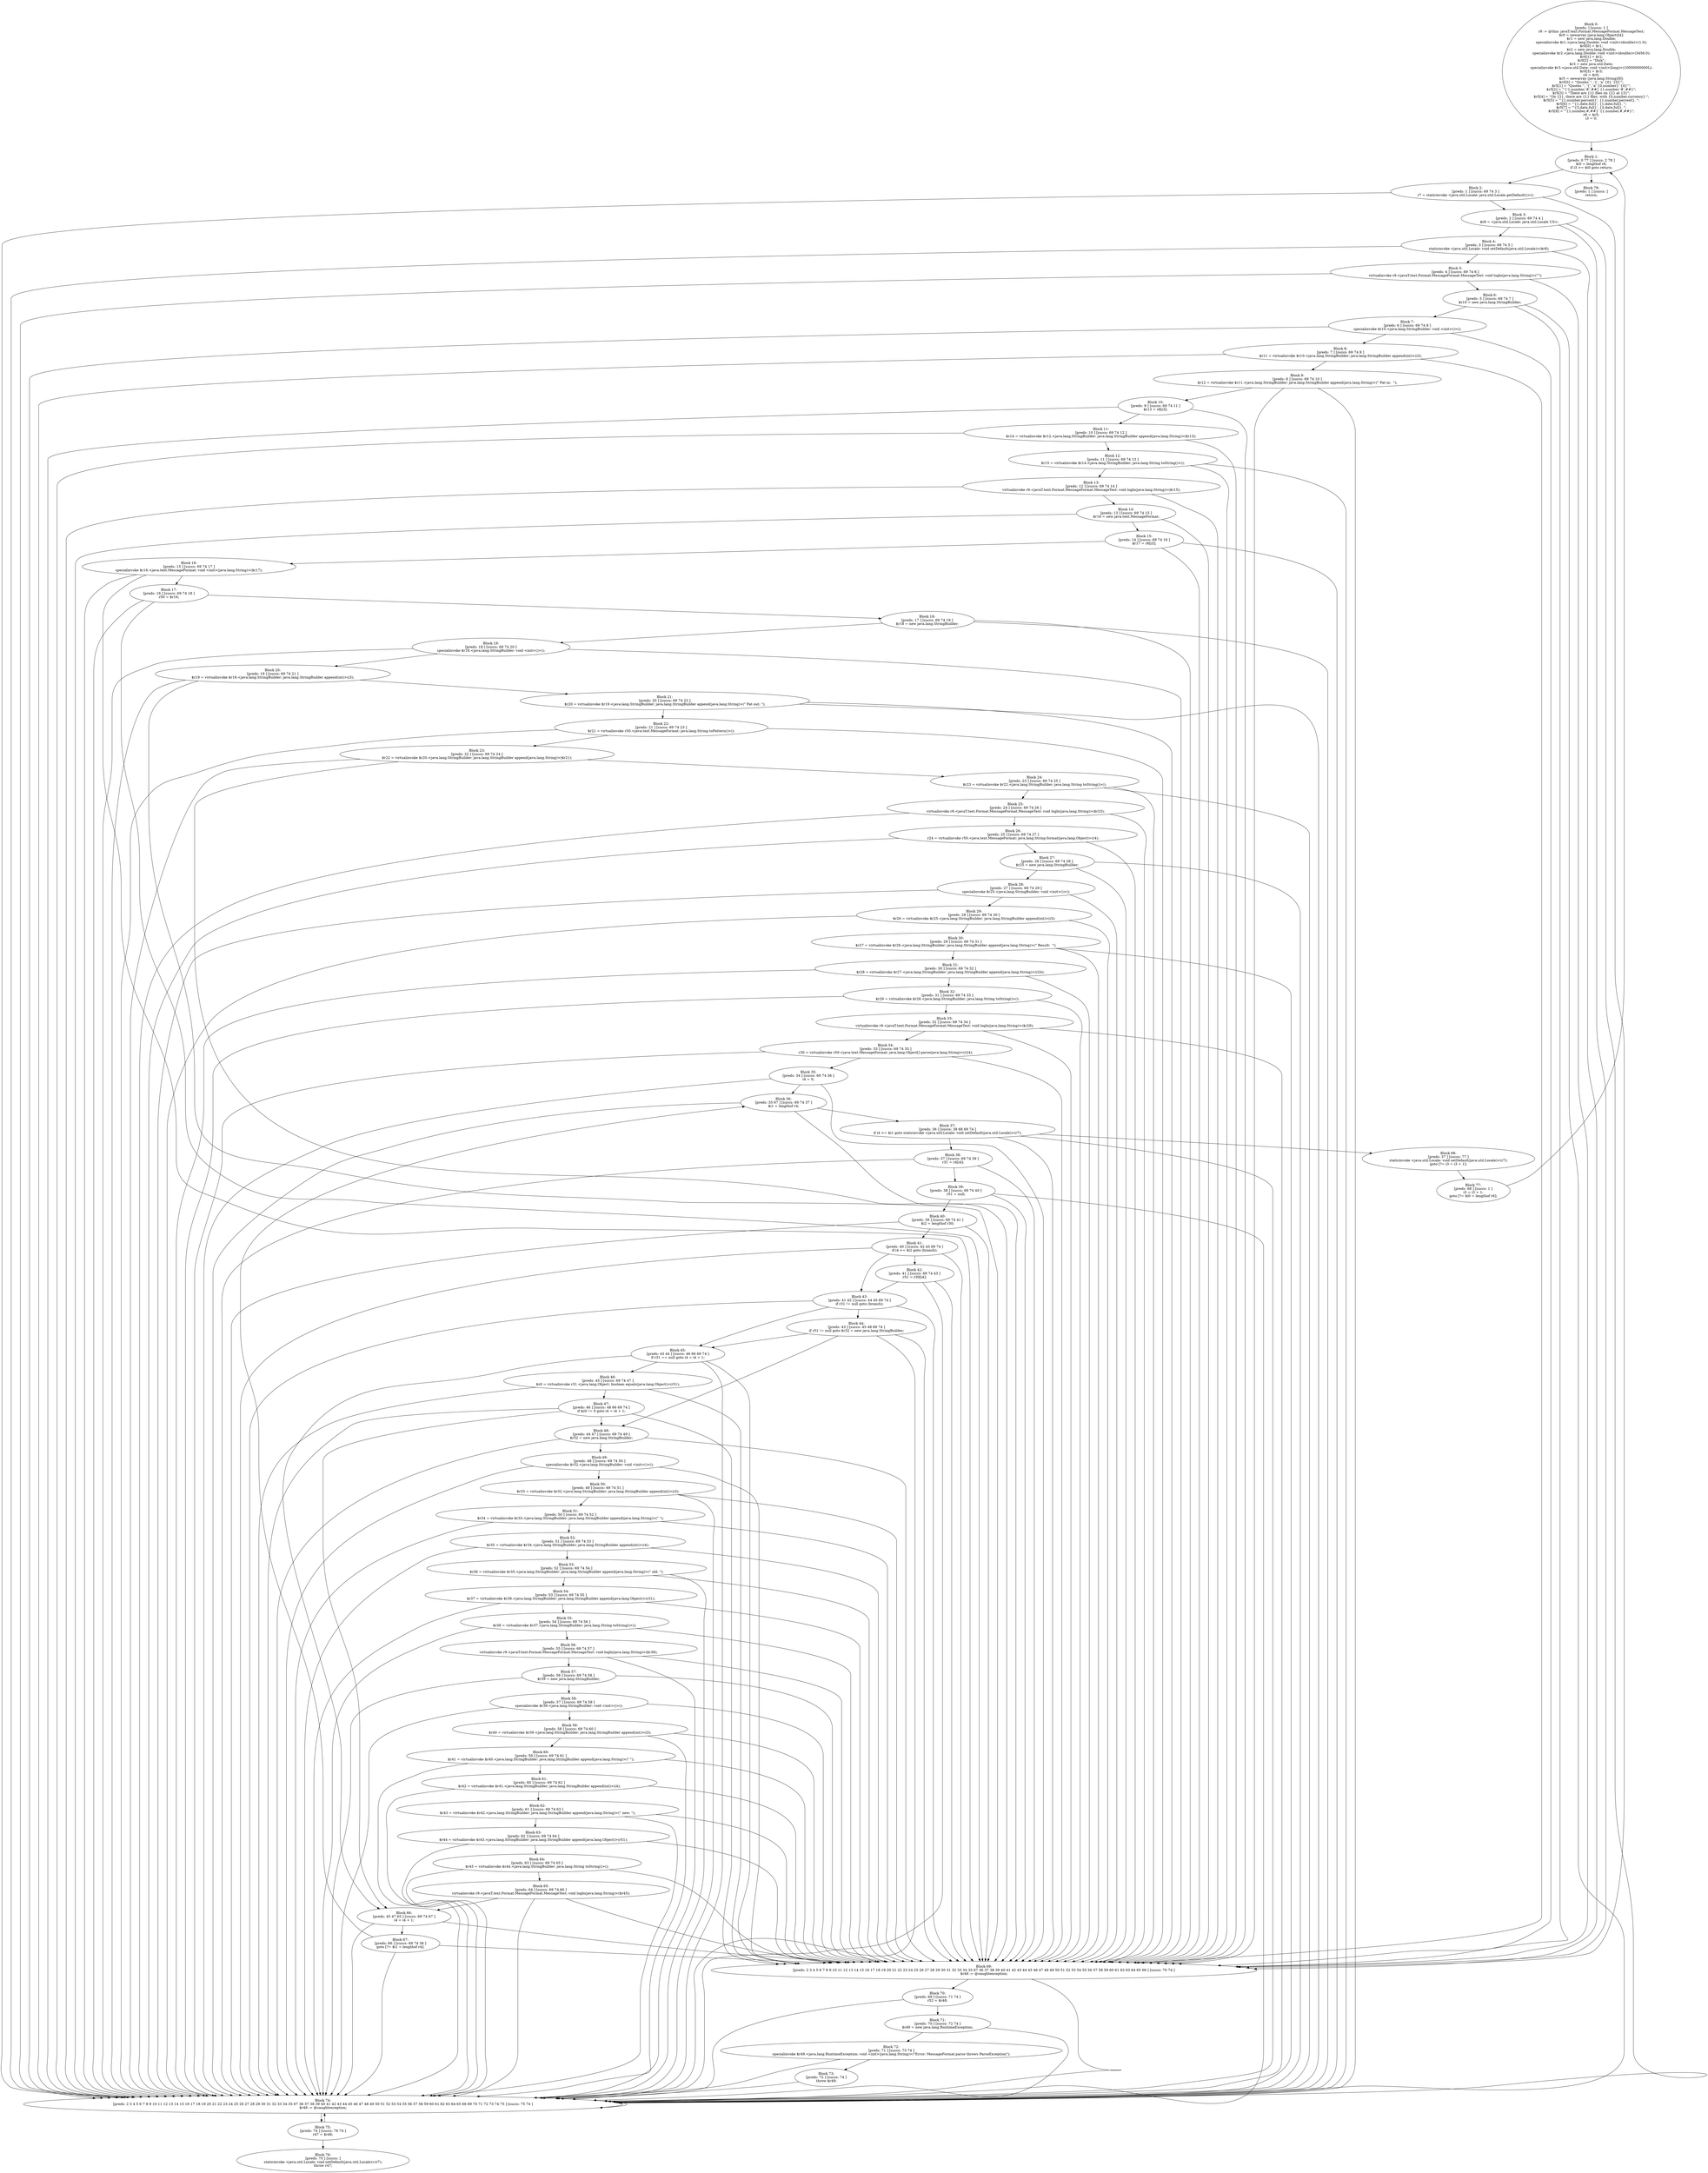 digraph "unitGraph" {
    "Block 0:
[preds: ] [succs: 1 ]
r9 := @this: javaT.text.Format.MessageFormat.MessageTest;
$r0 = newarray (java.lang.Object)[4];
$r1 = new java.lang.Double;
specialinvoke $r1.<java.lang.Double: void <init>(double)>(1.0);
$r0[0] = $r1;
$r2 = new java.lang.Double;
specialinvoke $r2.<java.lang.Double: void <init>(double)>(3456.0);
$r0[1] = $r2;
$r0[2] = \"Disk\";
$r3 = new java.util.Date;
specialinvoke $r3.<java.util.Date: void <init>(long)>(10000000000L);
$r0[3] = $r3;
r4 = $r0;
$r5 = newarray (java.lang.String)[9];
$r5[0] = \"Quotes \'\', \'{\', \'a\' {0} \'{0}\'\";
$r5[1] = \"Quotes \'\', \'{\', \'a\' {0,number} \'{0}\'\";
$r5[2] = \"\'{\'1,number,\'#\',##} {1,number,\'#\',##}\";
$r5[3] = \"There are {1} files on {2} at {3}\";
$r5[4] = \"On {2}, there are {1} files, with {0,number,currency}.\";
$r5[5] = \"\'{1,number,percent}\', {1,number,percent}, \";
$r5[6] = \"\'{1,date,full}\', {1,date,full}, \";
$r5[7] = \"\'{3,date,full}\', {3,date,full}, \";
$r5[8] = \"\'{1,number,#,##}\' {1,number,#,##}\";
r6 = $r5;
i3 = 0;
"
    "Block 1:
[preds: 0 77 ] [succs: 2 78 ]
$i0 = lengthof r6;
if i3 >= $i0 goto return;
"
    "Block 2:
[preds: 1 ] [succs: 69 74 3 ]
r7 = staticinvoke <java.util.Locale: java.util.Locale getDefault()>();
"
    "Block 3:
[preds: 2 ] [succs: 69 74 4 ]
$r8 = <java.util.Locale: java.util.Locale US>;
"
    "Block 4:
[preds: 3 ] [succs: 69 74 5 ]
staticinvoke <java.util.Locale: void setDefault(java.util.Locale)>($r8);
"
    "Block 5:
[preds: 4 ] [succs: 69 74 6 ]
virtualinvoke r9.<javaT.text.Format.MessageFormat.MessageTest: void logln(java.lang.String)>(\"\");
"
    "Block 6:
[preds: 5 ] [succs: 69 74 7 ]
$r10 = new java.lang.StringBuilder;
"
    "Block 7:
[preds: 6 ] [succs: 69 74 8 ]
specialinvoke $r10.<java.lang.StringBuilder: void <init>()>();
"
    "Block 8:
[preds: 7 ] [succs: 69 74 9 ]
$r11 = virtualinvoke $r10.<java.lang.StringBuilder: java.lang.StringBuilder append(int)>(i3);
"
    "Block 9:
[preds: 8 ] [succs: 69 74 10 ]
$r12 = virtualinvoke $r11.<java.lang.StringBuilder: java.lang.StringBuilder append(java.lang.String)>(\" Pat in:  \");
"
    "Block 10:
[preds: 9 ] [succs: 69 74 11 ]
$r13 = r6[i3];
"
    "Block 11:
[preds: 10 ] [succs: 69 74 12 ]
$r14 = virtualinvoke $r12.<java.lang.StringBuilder: java.lang.StringBuilder append(java.lang.String)>($r13);
"
    "Block 12:
[preds: 11 ] [succs: 69 74 13 ]
$r15 = virtualinvoke $r14.<java.lang.StringBuilder: java.lang.String toString()>();
"
    "Block 13:
[preds: 12 ] [succs: 69 74 14 ]
virtualinvoke r9.<javaT.text.Format.MessageFormat.MessageTest: void logln(java.lang.String)>($r15);
"
    "Block 14:
[preds: 13 ] [succs: 69 74 15 ]
$r16 = new java.text.MessageFormat;
"
    "Block 15:
[preds: 14 ] [succs: 69 74 16 ]
$r17 = r6[i3];
"
    "Block 16:
[preds: 15 ] [succs: 69 74 17 ]
specialinvoke $r16.<java.text.MessageFormat: void <init>(java.lang.String)>($r17);
"
    "Block 17:
[preds: 16 ] [succs: 69 74 18 ]
r50 = $r16;
"
    "Block 18:
[preds: 17 ] [succs: 69 74 19 ]
$r18 = new java.lang.StringBuilder;
"
    "Block 19:
[preds: 18 ] [succs: 69 74 20 ]
specialinvoke $r18.<java.lang.StringBuilder: void <init>()>();
"
    "Block 20:
[preds: 19 ] [succs: 69 74 21 ]
$r19 = virtualinvoke $r18.<java.lang.StringBuilder: java.lang.StringBuilder append(int)>(i3);
"
    "Block 21:
[preds: 20 ] [succs: 69 74 22 ]
$r20 = virtualinvoke $r19.<java.lang.StringBuilder: java.lang.StringBuilder append(java.lang.String)>(\" Pat out: \");
"
    "Block 22:
[preds: 21 ] [succs: 69 74 23 ]
$r21 = virtualinvoke r50.<java.text.MessageFormat: java.lang.String toPattern()>();
"
    "Block 23:
[preds: 22 ] [succs: 69 74 24 ]
$r22 = virtualinvoke $r20.<java.lang.StringBuilder: java.lang.StringBuilder append(java.lang.String)>($r21);
"
    "Block 24:
[preds: 23 ] [succs: 69 74 25 ]
$r23 = virtualinvoke $r22.<java.lang.StringBuilder: java.lang.String toString()>();
"
    "Block 25:
[preds: 24 ] [succs: 69 74 26 ]
virtualinvoke r9.<javaT.text.Format.MessageFormat.MessageTest: void logln(java.lang.String)>($r23);
"
    "Block 26:
[preds: 25 ] [succs: 69 74 27 ]
r24 = virtualinvoke r50.<java.text.MessageFormat: java.lang.String format(java.lang.Object)>(r4);
"
    "Block 27:
[preds: 26 ] [succs: 69 74 28 ]
$r25 = new java.lang.StringBuilder;
"
    "Block 28:
[preds: 27 ] [succs: 69 74 29 ]
specialinvoke $r25.<java.lang.StringBuilder: void <init>()>();
"
    "Block 29:
[preds: 28 ] [succs: 69 74 30 ]
$r26 = virtualinvoke $r25.<java.lang.StringBuilder: java.lang.StringBuilder append(int)>(i3);
"
    "Block 30:
[preds: 29 ] [succs: 69 74 31 ]
$r27 = virtualinvoke $r26.<java.lang.StringBuilder: java.lang.StringBuilder append(java.lang.String)>(\" Result:  \");
"
    "Block 31:
[preds: 30 ] [succs: 69 74 32 ]
$r28 = virtualinvoke $r27.<java.lang.StringBuilder: java.lang.StringBuilder append(java.lang.String)>(r24);
"
    "Block 32:
[preds: 31 ] [succs: 69 74 33 ]
$r29 = virtualinvoke $r28.<java.lang.StringBuilder: java.lang.String toString()>();
"
    "Block 33:
[preds: 32 ] [succs: 69 74 34 ]
virtualinvoke r9.<javaT.text.Format.MessageFormat.MessageTest: void logln(java.lang.String)>($r29);
"
    "Block 34:
[preds: 33 ] [succs: 69 74 35 ]
r30 = virtualinvoke r50.<java.text.MessageFormat: java.lang.Object[] parse(java.lang.String)>(r24);
"
    "Block 35:
[preds: 34 ] [succs: 69 74 36 ]
i4 = 0;
"
    "Block 36:
[preds: 35 67 ] [succs: 69 74 37 ]
$i1 = lengthof r4;
"
    "Block 37:
[preds: 36 ] [succs: 38 68 69 74 ]
if i4 >= $i1 goto staticinvoke <java.util.Locale: void setDefault(java.util.Locale)>(r7);
"
    "Block 38:
[preds: 37 ] [succs: 69 74 39 ]
r31 = r4[i4];
"
    "Block 39:
[preds: 38 ] [succs: 69 74 40 ]
r51 = null;
"
    "Block 40:
[preds: 39 ] [succs: 69 74 41 ]
$i2 = lengthof r30;
"
    "Block 41:
[preds: 40 ] [succs: 42 43 69 74 ]
if i4 >= $i2 goto (branch);
"
    "Block 42:
[preds: 41 ] [succs: 69 74 43 ]
r51 = r30[i4];
"
    "Block 43:
[preds: 41 42 ] [succs: 44 45 69 74 ]
if r31 != null goto (branch);
"
    "Block 44:
[preds: 43 ] [succs: 45 48 69 74 ]
if r51 != null goto $r32 = new java.lang.StringBuilder;
"
    "Block 45:
[preds: 43 44 ] [succs: 46 66 69 74 ]
if r31 == null goto i4 = i4 + 1;
"
    "Block 46:
[preds: 45 ] [succs: 69 74 47 ]
$z0 = virtualinvoke r31.<java.lang.Object: boolean equals(java.lang.Object)>(r51);
"
    "Block 47:
[preds: 46 ] [succs: 48 66 69 74 ]
if $z0 != 0 goto i4 = i4 + 1;
"
    "Block 48:
[preds: 44 47 ] [succs: 69 74 49 ]
$r32 = new java.lang.StringBuilder;
"
    "Block 49:
[preds: 48 ] [succs: 69 74 50 ]
specialinvoke $r32.<java.lang.StringBuilder: void <init>()>();
"
    "Block 50:
[preds: 49 ] [succs: 69 74 51 ]
$r33 = virtualinvoke $r32.<java.lang.StringBuilder: java.lang.StringBuilder append(int)>(i3);
"
    "Block 51:
[preds: 50 ] [succs: 69 74 52 ]
$r34 = virtualinvoke $r33.<java.lang.StringBuilder: java.lang.StringBuilder append(java.lang.String)>(\" \");
"
    "Block 52:
[preds: 51 ] [succs: 69 74 53 ]
$r35 = virtualinvoke $r34.<java.lang.StringBuilder: java.lang.StringBuilder append(int)>(i4);
"
    "Block 53:
[preds: 52 ] [succs: 69 74 54 ]
$r36 = virtualinvoke $r35.<java.lang.StringBuilder: java.lang.StringBuilder append(java.lang.String)>(\" old: \");
"
    "Block 54:
[preds: 53 ] [succs: 69 74 55 ]
$r37 = virtualinvoke $r36.<java.lang.StringBuilder: java.lang.StringBuilder append(java.lang.Object)>(r31);
"
    "Block 55:
[preds: 54 ] [succs: 69 74 56 ]
$r38 = virtualinvoke $r37.<java.lang.StringBuilder: java.lang.String toString()>();
"
    "Block 56:
[preds: 55 ] [succs: 69 74 57 ]
virtualinvoke r9.<javaT.text.Format.MessageFormat.MessageTest: void logln(java.lang.String)>($r38);
"
    "Block 57:
[preds: 56 ] [succs: 69 74 58 ]
$r39 = new java.lang.StringBuilder;
"
    "Block 58:
[preds: 57 ] [succs: 69 74 59 ]
specialinvoke $r39.<java.lang.StringBuilder: void <init>()>();
"
    "Block 59:
[preds: 58 ] [succs: 69 74 60 ]
$r40 = virtualinvoke $r39.<java.lang.StringBuilder: java.lang.StringBuilder append(int)>(i3);
"
    "Block 60:
[preds: 59 ] [succs: 69 74 61 ]
$r41 = virtualinvoke $r40.<java.lang.StringBuilder: java.lang.StringBuilder append(java.lang.String)>(\" \");
"
    "Block 61:
[preds: 60 ] [succs: 69 74 62 ]
$r42 = virtualinvoke $r41.<java.lang.StringBuilder: java.lang.StringBuilder append(int)>(i4);
"
    "Block 62:
[preds: 61 ] [succs: 69 74 63 ]
$r43 = virtualinvoke $r42.<java.lang.StringBuilder: java.lang.StringBuilder append(java.lang.String)>(\" new: \");
"
    "Block 63:
[preds: 62 ] [succs: 69 74 64 ]
$r44 = virtualinvoke $r43.<java.lang.StringBuilder: java.lang.StringBuilder append(java.lang.Object)>(r51);
"
    "Block 64:
[preds: 63 ] [succs: 69 74 65 ]
$r45 = virtualinvoke $r44.<java.lang.StringBuilder: java.lang.String toString()>();
"
    "Block 65:
[preds: 64 ] [succs: 69 74 66 ]
virtualinvoke r9.<javaT.text.Format.MessageFormat.MessageTest: void logln(java.lang.String)>($r45);
"
    "Block 66:
[preds: 45 47 65 ] [succs: 69 74 67 ]
i4 = i4 + 1;
"
    "Block 67:
[preds: 66 ] [succs: 69 74 36 ]
goto [?= $i1 = lengthof r4];
"
    "Block 68:
[preds: 37 ] [succs: 77 ]
staticinvoke <java.util.Locale: void setDefault(java.util.Locale)>(r7);
goto [?= i3 = i3 + 1];
"
    "Block 69:
[preds: 2 3 4 5 6 7 8 9 10 11 12 13 14 15 16 17 18 19 20 21 22 23 24 25 26 27 28 29 30 31 32 33 34 35 67 36 37 38 39 40 41 42 43 44 45 46 47 48 49 50 51 52 53 54 55 56 57 58 59 60 61 62 63 64 65 66 ] [succs: 70 74 ]
$r48 := @caughtexception;
"
    "Block 70:
[preds: 69 ] [succs: 71 74 ]
r52 = $r48;
"
    "Block 71:
[preds: 70 ] [succs: 72 74 ]
$r49 = new java.lang.RuntimeException;
"
    "Block 72:
[preds: 71 ] [succs: 73 74 ]
specialinvoke $r49.<java.lang.RuntimeException: void <init>(java.lang.String)>(\"Error: MessageFormat.parse throws ParseException\");
"
    "Block 73:
[preds: 72 ] [succs: 74 ]
throw $r49;
"
    "Block 74:
[preds: 2 3 4 5 6 7 8 9 10 11 12 13 14 15 16 17 18 19 20 21 22 23 24 25 26 27 28 29 30 31 32 33 34 35 67 36 37 38 39 40 41 42 43 44 45 46 47 48 49 50 51 52 53 54 55 56 57 58 59 60 61 62 63 64 65 66 69 70 71 72 73 74 75 ] [succs: 75 74 ]
$r46 := @caughtexception;
"
    "Block 75:
[preds: 74 ] [succs: 76 74 ]
r47 = $r46;
"
    "Block 76:
[preds: 75 ] [succs: ]
staticinvoke <java.util.Locale: void setDefault(java.util.Locale)>(r7);
throw r47;
"
    "Block 77:
[preds: 68 ] [succs: 1 ]
i3 = i3 + 1;
goto [?= $i0 = lengthof r6];
"
    "Block 78:
[preds: 1 ] [succs: ]
return;
"
    "Block 0:
[preds: ] [succs: 1 ]
r9 := @this: javaT.text.Format.MessageFormat.MessageTest;
$r0 = newarray (java.lang.Object)[4];
$r1 = new java.lang.Double;
specialinvoke $r1.<java.lang.Double: void <init>(double)>(1.0);
$r0[0] = $r1;
$r2 = new java.lang.Double;
specialinvoke $r2.<java.lang.Double: void <init>(double)>(3456.0);
$r0[1] = $r2;
$r0[2] = \"Disk\";
$r3 = new java.util.Date;
specialinvoke $r3.<java.util.Date: void <init>(long)>(10000000000L);
$r0[3] = $r3;
r4 = $r0;
$r5 = newarray (java.lang.String)[9];
$r5[0] = \"Quotes \'\', \'{\', \'a\' {0} \'{0}\'\";
$r5[1] = \"Quotes \'\', \'{\', \'a\' {0,number} \'{0}\'\";
$r5[2] = \"\'{\'1,number,\'#\',##} {1,number,\'#\',##}\";
$r5[3] = \"There are {1} files on {2} at {3}\";
$r5[4] = \"On {2}, there are {1} files, with {0,number,currency}.\";
$r5[5] = \"\'{1,number,percent}\', {1,number,percent}, \";
$r5[6] = \"\'{1,date,full}\', {1,date,full}, \";
$r5[7] = \"\'{3,date,full}\', {3,date,full}, \";
$r5[8] = \"\'{1,number,#,##}\' {1,number,#,##}\";
r6 = $r5;
i3 = 0;
"->"Block 1:
[preds: 0 77 ] [succs: 2 78 ]
$i0 = lengthof r6;
if i3 >= $i0 goto return;
";
    "Block 1:
[preds: 0 77 ] [succs: 2 78 ]
$i0 = lengthof r6;
if i3 >= $i0 goto return;
"->"Block 2:
[preds: 1 ] [succs: 69 74 3 ]
r7 = staticinvoke <java.util.Locale: java.util.Locale getDefault()>();
";
    "Block 1:
[preds: 0 77 ] [succs: 2 78 ]
$i0 = lengthof r6;
if i3 >= $i0 goto return;
"->"Block 78:
[preds: 1 ] [succs: ]
return;
";
    "Block 2:
[preds: 1 ] [succs: 69 74 3 ]
r7 = staticinvoke <java.util.Locale: java.util.Locale getDefault()>();
"->"Block 69:
[preds: 2 3 4 5 6 7 8 9 10 11 12 13 14 15 16 17 18 19 20 21 22 23 24 25 26 27 28 29 30 31 32 33 34 35 67 36 37 38 39 40 41 42 43 44 45 46 47 48 49 50 51 52 53 54 55 56 57 58 59 60 61 62 63 64 65 66 ] [succs: 70 74 ]
$r48 := @caughtexception;
";
    "Block 2:
[preds: 1 ] [succs: 69 74 3 ]
r7 = staticinvoke <java.util.Locale: java.util.Locale getDefault()>();
"->"Block 74:
[preds: 2 3 4 5 6 7 8 9 10 11 12 13 14 15 16 17 18 19 20 21 22 23 24 25 26 27 28 29 30 31 32 33 34 35 67 36 37 38 39 40 41 42 43 44 45 46 47 48 49 50 51 52 53 54 55 56 57 58 59 60 61 62 63 64 65 66 69 70 71 72 73 74 75 ] [succs: 75 74 ]
$r46 := @caughtexception;
";
    "Block 2:
[preds: 1 ] [succs: 69 74 3 ]
r7 = staticinvoke <java.util.Locale: java.util.Locale getDefault()>();
"->"Block 3:
[preds: 2 ] [succs: 69 74 4 ]
$r8 = <java.util.Locale: java.util.Locale US>;
";
    "Block 3:
[preds: 2 ] [succs: 69 74 4 ]
$r8 = <java.util.Locale: java.util.Locale US>;
"->"Block 69:
[preds: 2 3 4 5 6 7 8 9 10 11 12 13 14 15 16 17 18 19 20 21 22 23 24 25 26 27 28 29 30 31 32 33 34 35 67 36 37 38 39 40 41 42 43 44 45 46 47 48 49 50 51 52 53 54 55 56 57 58 59 60 61 62 63 64 65 66 ] [succs: 70 74 ]
$r48 := @caughtexception;
";
    "Block 3:
[preds: 2 ] [succs: 69 74 4 ]
$r8 = <java.util.Locale: java.util.Locale US>;
"->"Block 74:
[preds: 2 3 4 5 6 7 8 9 10 11 12 13 14 15 16 17 18 19 20 21 22 23 24 25 26 27 28 29 30 31 32 33 34 35 67 36 37 38 39 40 41 42 43 44 45 46 47 48 49 50 51 52 53 54 55 56 57 58 59 60 61 62 63 64 65 66 69 70 71 72 73 74 75 ] [succs: 75 74 ]
$r46 := @caughtexception;
";
    "Block 3:
[preds: 2 ] [succs: 69 74 4 ]
$r8 = <java.util.Locale: java.util.Locale US>;
"->"Block 4:
[preds: 3 ] [succs: 69 74 5 ]
staticinvoke <java.util.Locale: void setDefault(java.util.Locale)>($r8);
";
    "Block 4:
[preds: 3 ] [succs: 69 74 5 ]
staticinvoke <java.util.Locale: void setDefault(java.util.Locale)>($r8);
"->"Block 69:
[preds: 2 3 4 5 6 7 8 9 10 11 12 13 14 15 16 17 18 19 20 21 22 23 24 25 26 27 28 29 30 31 32 33 34 35 67 36 37 38 39 40 41 42 43 44 45 46 47 48 49 50 51 52 53 54 55 56 57 58 59 60 61 62 63 64 65 66 ] [succs: 70 74 ]
$r48 := @caughtexception;
";
    "Block 4:
[preds: 3 ] [succs: 69 74 5 ]
staticinvoke <java.util.Locale: void setDefault(java.util.Locale)>($r8);
"->"Block 74:
[preds: 2 3 4 5 6 7 8 9 10 11 12 13 14 15 16 17 18 19 20 21 22 23 24 25 26 27 28 29 30 31 32 33 34 35 67 36 37 38 39 40 41 42 43 44 45 46 47 48 49 50 51 52 53 54 55 56 57 58 59 60 61 62 63 64 65 66 69 70 71 72 73 74 75 ] [succs: 75 74 ]
$r46 := @caughtexception;
";
    "Block 4:
[preds: 3 ] [succs: 69 74 5 ]
staticinvoke <java.util.Locale: void setDefault(java.util.Locale)>($r8);
"->"Block 5:
[preds: 4 ] [succs: 69 74 6 ]
virtualinvoke r9.<javaT.text.Format.MessageFormat.MessageTest: void logln(java.lang.String)>(\"\");
";
    "Block 5:
[preds: 4 ] [succs: 69 74 6 ]
virtualinvoke r9.<javaT.text.Format.MessageFormat.MessageTest: void logln(java.lang.String)>(\"\");
"->"Block 69:
[preds: 2 3 4 5 6 7 8 9 10 11 12 13 14 15 16 17 18 19 20 21 22 23 24 25 26 27 28 29 30 31 32 33 34 35 67 36 37 38 39 40 41 42 43 44 45 46 47 48 49 50 51 52 53 54 55 56 57 58 59 60 61 62 63 64 65 66 ] [succs: 70 74 ]
$r48 := @caughtexception;
";
    "Block 5:
[preds: 4 ] [succs: 69 74 6 ]
virtualinvoke r9.<javaT.text.Format.MessageFormat.MessageTest: void logln(java.lang.String)>(\"\");
"->"Block 74:
[preds: 2 3 4 5 6 7 8 9 10 11 12 13 14 15 16 17 18 19 20 21 22 23 24 25 26 27 28 29 30 31 32 33 34 35 67 36 37 38 39 40 41 42 43 44 45 46 47 48 49 50 51 52 53 54 55 56 57 58 59 60 61 62 63 64 65 66 69 70 71 72 73 74 75 ] [succs: 75 74 ]
$r46 := @caughtexception;
";
    "Block 5:
[preds: 4 ] [succs: 69 74 6 ]
virtualinvoke r9.<javaT.text.Format.MessageFormat.MessageTest: void logln(java.lang.String)>(\"\");
"->"Block 6:
[preds: 5 ] [succs: 69 74 7 ]
$r10 = new java.lang.StringBuilder;
";
    "Block 6:
[preds: 5 ] [succs: 69 74 7 ]
$r10 = new java.lang.StringBuilder;
"->"Block 69:
[preds: 2 3 4 5 6 7 8 9 10 11 12 13 14 15 16 17 18 19 20 21 22 23 24 25 26 27 28 29 30 31 32 33 34 35 67 36 37 38 39 40 41 42 43 44 45 46 47 48 49 50 51 52 53 54 55 56 57 58 59 60 61 62 63 64 65 66 ] [succs: 70 74 ]
$r48 := @caughtexception;
";
    "Block 6:
[preds: 5 ] [succs: 69 74 7 ]
$r10 = new java.lang.StringBuilder;
"->"Block 74:
[preds: 2 3 4 5 6 7 8 9 10 11 12 13 14 15 16 17 18 19 20 21 22 23 24 25 26 27 28 29 30 31 32 33 34 35 67 36 37 38 39 40 41 42 43 44 45 46 47 48 49 50 51 52 53 54 55 56 57 58 59 60 61 62 63 64 65 66 69 70 71 72 73 74 75 ] [succs: 75 74 ]
$r46 := @caughtexception;
";
    "Block 6:
[preds: 5 ] [succs: 69 74 7 ]
$r10 = new java.lang.StringBuilder;
"->"Block 7:
[preds: 6 ] [succs: 69 74 8 ]
specialinvoke $r10.<java.lang.StringBuilder: void <init>()>();
";
    "Block 7:
[preds: 6 ] [succs: 69 74 8 ]
specialinvoke $r10.<java.lang.StringBuilder: void <init>()>();
"->"Block 69:
[preds: 2 3 4 5 6 7 8 9 10 11 12 13 14 15 16 17 18 19 20 21 22 23 24 25 26 27 28 29 30 31 32 33 34 35 67 36 37 38 39 40 41 42 43 44 45 46 47 48 49 50 51 52 53 54 55 56 57 58 59 60 61 62 63 64 65 66 ] [succs: 70 74 ]
$r48 := @caughtexception;
";
    "Block 7:
[preds: 6 ] [succs: 69 74 8 ]
specialinvoke $r10.<java.lang.StringBuilder: void <init>()>();
"->"Block 74:
[preds: 2 3 4 5 6 7 8 9 10 11 12 13 14 15 16 17 18 19 20 21 22 23 24 25 26 27 28 29 30 31 32 33 34 35 67 36 37 38 39 40 41 42 43 44 45 46 47 48 49 50 51 52 53 54 55 56 57 58 59 60 61 62 63 64 65 66 69 70 71 72 73 74 75 ] [succs: 75 74 ]
$r46 := @caughtexception;
";
    "Block 7:
[preds: 6 ] [succs: 69 74 8 ]
specialinvoke $r10.<java.lang.StringBuilder: void <init>()>();
"->"Block 8:
[preds: 7 ] [succs: 69 74 9 ]
$r11 = virtualinvoke $r10.<java.lang.StringBuilder: java.lang.StringBuilder append(int)>(i3);
";
    "Block 8:
[preds: 7 ] [succs: 69 74 9 ]
$r11 = virtualinvoke $r10.<java.lang.StringBuilder: java.lang.StringBuilder append(int)>(i3);
"->"Block 69:
[preds: 2 3 4 5 6 7 8 9 10 11 12 13 14 15 16 17 18 19 20 21 22 23 24 25 26 27 28 29 30 31 32 33 34 35 67 36 37 38 39 40 41 42 43 44 45 46 47 48 49 50 51 52 53 54 55 56 57 58 59 60 61 62 63 64 65 66 ] [succs: 70 74 ]
$r48 := @caughtexception;
";
    "Block 8:
[preds: 7 ] [succs: 69 74 9 ]
$r11 = virtualinvoke $r10.<java.lang.StringBuilder: java.lang.StringBuilder append(int)>(i3);
"->"Block 74:
[preds: 2 3 4 5 6 7 8 9 10 11 12 13 14 15 16 17 18 19 20 21 22 23 24 25 26 27 28 29 30 31 32 33 34 35 67 36 37 38 39 40 41 42 43 44 45 46 47 48 49 50 51 52 53 54 55 56 57 58 59 60 61 62 63 64 65 66 69 70 71 72 73 74 75 ] [succs: 75 74 ]
$r46 := @caughtexception;
";
    "Block 8:
[preds: 7 ] [succs: 69 74 9 ]
$r11 = virtualinvoke $r10.<java.lang.StringBuilder: java.lang.StringBuilder append(int)>(i3);
"->"Block 9:
[preds: 8 ] [succs: 69 74 10 ]
$r12 = virtualinvoke $r11.<java.lang.StringBuilder: java.lang.StringBuilder append(java.lang.String)>(\" Pat in:  \");
";
    "Block 9:
[preds: 8 ] [succs: 69 74 10 ]
$r12 = virtualinvoke $r11.<java.lang.StringBuilder: java.lang.StringBuilder append(java.lang.String)>(\" Pat in:  \");
"->"Block 69:
[preds: 2 3 4 5 6 7 8 9 10 11 12 13 14 15 16 17 18 19 20 21 22 23 24 25 26 27 28 29 30 31 32 33 34 35 67 36 37 38 39 40 41 42 43 44 45 46 47 48 49 50 51 52 53 54 55 56 57 58 59 60 61 62 63 64 65 66 ] [succs: 70 74 ]
$r48 := @caughtexception;
";
    "Block 9:
[preds: 8 ] [succs: 69 74 10 ]
$r12 = virtualinvoke $r11.<java.lang.StringBuilder: java.lang.StringBuilder append(java.lang.String)>(\" Pat in:  \");
"->"Block 74:
[preds: 2 3 4 5 6 7 8 9 10 11 12 13 14 15 16 17 18 19 20 21 22 23 24 25 26 27 28 29 30 31 32 33 34 35 67 36 37 38 39 40 41 42 43 44 45 46 47 48 49 50 51 52 53 54 55 56 57 58 59 60 61 62 63 64 65 66 69 70 71 72 73 74 75 ] [succs: 75 74 ]
$r46 := @caughtexception;
";
    "Block 9:
[preds: 8 ] [succs: 69 74 10 ]
$r12 = virtualinvoke $r11.<java.lang.StringBuilder: java.lang.StringBuilder append(java.lang.String)>(\" Pat in:  \");
"->"Block 10:
[preds: 9 ] [succs: 69 74 11 ]
$r13 = r6[i3];
";
    "Block 10:
[preds: 9 ] [succs: 69 74 11 ]
$r13 = r6[i3];
"->"Block 69:
[preds: 2 3 4 5 6 7 8 9 10 11 12 13 14 15 16 17 18 19 20 21 22 23 24 25 26 27 28 29 30 31 32 33 34 35 67 36 37 38 39 40 41 42 43 44 45 46 47 48 49 50 51 52 53 54 55 56 57 58 59 60 61 62 63 64 65 66 ] [succs: 70 74 ]
$r48 := @caughtexception;
";
    "Block 10:
[preds: 9 ] [succs: 69 74 11 ]
$r13 = r6[i3];
"->"Block 74:
[preds: 2 3 4 5 6 7 8 9 10 11 12 13 14 15 16 17 18 19 20 21 22 23 24 25 26 27 28 29 30 31 32 33 34 35 67 36 37 38 39 40 41 42 43 44 45 46 47 48 49 50 51 52 53 54 55 56 57 58 59 60 61 62 63 64 65 66 69 70 71 72 73 74 75 ] [succs: 75 74 ]
$r46 := @caughtexception;
";
    "Block 10:
[preds: 9 ] [succs: 69 74 11 ]
$r13 = r6[i3];
"->"Block 11:
[preds: 10 ] [succs: 69 74 12 ]
$r14 = virtualinvoke $r12.<java.lang.StringBuilder: java.lang.StringBuilder append(java.lang.String)>($r13);
";
    "Block 11:
[preds: 10 ] [succs: 69 74 12 ]
$r14 = virtualinvoke $r12.<java.lang.StringBuilder: java.lang.StringBuilder append(java.lang.String)>($r13);
"->"Block 69:
[preds: 2 3 4 5 6 7 8 9 10 11 12 13 14 15 16 17 18 19 20 21 22 23 24 25 26 27 28 29 30 31 32 33 34 35 67 36 37 38 39 40 41 42 43 44 45 46 47 48 49 50 51 52 53 54 55 56 57 58 59 60 61 62 63 64 65 66 ] [succs: 70 74 ]
$r48 := @caughtexception;
";
    "Block 11:
[preds: 10 ] [succs: 69 74 12 ]
$r14 = virtualinvoke $r12.<java.lang.StringBuilder: java.lang.StringBuilder append(java.lang.String)>($r13);
"->"Block 74:
[preds: 2 3 4 5 6 7 8 9 10 11 12 13 14 15 16 17 18 19 20 21 22 23 24 25 26 27 28 29 30 31 32 33 34 35 67 36 37 38 39 40 41 42 43 44 45 46 47 48 49 50 51 52 53 54 55 56 57 58 59 60 61 62 63 64 65 66 69 70 71 72 73 74 75 ] [succs: 75 74 ]
$r46 := @caughtexception;
";
    "Block 11:
[preds: 10 ] [succs: 69 74 12 ]
$r14 = virtualinvoke $r12.<java.lang.StringBuilder: java.lang.StringBuilder append(java.lang.String)>($r13);
"->"Block 12:
[preds: 11 ] [succs: 69 74 13 ]
$r15 = virtualinvoke $r14.<java.lang.StringBuilder: java.lang.String toString()>();
";
    "Block 12:
[preds: 11 ] [succs: 69 74 13 ]
$r15 = virtualinvoke $r14.<java.lang.StringBuilder: java.lang.String toString()>();
"->"Block 69:
[preds: 2 3 4 5 6 7 8 9 10 11 12 13 14 15 16 17 18 19 20 21 22 23 24 25 26 27 28 29 30 31 32 33 34 35 67 36 37 38 39 40 41 42 43 44 45 46 47 48 49 50 51 52 53 54 55 56 57 58 59 60 61 62 63 64 65 66 ] [succs: 70 74 ]
$r48 := @caughtexception;
";
    "Block 12:
[preds: 11 ] [succs: 69 74 13 ]
$r15 = virtualinvoke $r14.<java.lang.StringBuilder: java.lang.String toString()>();
"->"Block 74:
[preds: 2 3 4 5 6 7 8 9 10 11 12 13 14 15 16 17 18 19 20 21 22 23 24 25 26 27 28 29 30 31 32 33 34 35 67 36 37 38 39 40 41 42 43 44 45 46 47 48 49 50 51 52 53 54 55 56 57 58 59 60 61 62 63 64 65 66 69 70 71 72 73 74 75 ] [succs: 75 74 ]
$r46 := @caughtexception;
";
    "Block 12:
[preds: 11 ] [succs: 69 74 13 ]
$r15 = virtualinvoke $r14.<java.lang.StringBuilder: java.lang.String toString()>();
"->"Block 13:
[preds: 12 ] [succs: 69 74 14 ]
virtualinvoke r9.<javaT.text.Format.MessageFormat.MessageTest: void logln(java.lang.String)>($r15);
";
    "Block 13:
[preds: 12 ] [succs: 69 74 14 ]
virtualinvoke r9.<javaT.text.Format.MessageFormat.MessageTest: void logln(java.lang.String)>($r15);
"->"Block 69:
[preds: 2 3 4 5 6 7 8 9 10 11 12 13 14 15 16 17 18 19 20 21 22 23 24 25 26 27 28 29 30 31 32 33 34 35 67 36 37 38 39 40 41 42 43 44 45 46 47 48 49 50 51 52 53 54 55 56 57 58 59 60 61 62 63 64 65 66 ] [succs: 70 74 ]
$r48 := @caughtexception;
";
    "Block 13:
[preds: 12 ] [succs: 69 74 14 ]
virtualinvoke r9.<javaT.text.Format.MessageFormat.MessageTest: void logln(java.lang.String)>($r15);
"->"Block 74:
[preds: 2 3 4 5 6 7 8 9 10 11 12 13 14 15 16 17 18 19 20 21 22 23 24 25 26 27 28 29 30 31 32 33 34 35 67 36 37 38 39 40 41 42 43 44 45 46 47 48 49 50 51 52 53 54 55 56 57 58 59 60 61 62 63 64 65 66 69 70 71 72 73 74 75 ] [succs: 75 74 ]
$r46 := @caughtexception;
";
    "Block 13:
[preds: 12 ] [succs: 69 74 14 ]
virtualinvoke r9.<javaT.text.Format.MessageFormat.MessageTest: void logln(java.lang.String)>($r15);
"->"Block 14:
[preds: 13 ] [succs: 69 74 15 ]
$r16 = new java.text.MessageFormat;
";
    "Block 14:
[preds: 13 ] [succs: 69 74 15 ]
$r16 = new java.text.MessageFormat;
"->"Block 69:
[preds: 2 3 4 5 6 7 8 9 10 11 12 13 14 15 16 17 18 19 20 21 22 23 24 25 26 27 28 29 30 31 32 33 34 35 67 36 37 38 39 40 41 42 43 44 45 46 47 48 49 50 51 52 53 54 55 56 57 58 59 60 61 62 63 64 65 66 ] [succs: 70 74 ]
$r48 := @caughtexception;
";
    "Block 14:
[preds: 13 ] [succs: 69 74 15 ]
$r16 = new java.text.MessageFormat;
"->"Block 74:
[preds: 2 3 4 5 6 7 8 9 10 11 12 13 14 15 16 17 18 19 20 21 22 23 24 25 26 27 28 29 30 31 32 33 34 35 67 36 37 38 39 40 41 42 43 44 45 46 47 48 49 50 51 52 53 54 55 56 57 58 59 60 61 62 63 64 65 66 69 70 71 72 73 74 75 ] [succs: 75 74 ]
$r46 := @caughtexception;
";
    "Block 14:
[preds: 13 ] [succs: 69 74 15 ]
$r16 = new java.text.MessageFormat;
"->"Block 15:
[preds: 14 ] [succs: 69 74 16 ]
$r17 = r6[i3];
";
    "Block 15:
[preds: 14 ] [succs: 69 74 16 ]
$r17 = r6[i3];
"->"Block 69:
[preds: 2 3 4 5 6 7 8 9 10 11 12 13 14 15 16 17 18 19 20 21 22 23 24 25 26 27 28 29 30 31 32 33 34 35 67 36 37 38 39 40 41 42 43 44 45 46 47 48 49 50 51 52 53 54 55 56 57 58 59 60 61 62 63 64 65 66 ] [succs: 70 74 ]
$r48 := @caughtexception;
";
    "Block 15:
[preds: 14 ] [succs: 69 74 16 ]
$r17 = r6[i3];
"->"Block 74:
[preds: 2 3 4 5 6 7 8 9 10 11 12 13 14 15 16 17 18 19 20 21 22 23 24 25 26 27 28 29 30 31 32 33 34 35 67 36 37 38 39 40 41 42 43 44 45 46 47 48 49 50 51 52 53 54 55 56 57 58 59 60 61 62 63 64 65 66 69 70 71 72 73 74 75 ] [succs: 75 74 ]
$r46 := @caughtexception;
";
    "Block 15:
[preds: 14 ] [succs: 69 74 16 ]
$r17 = r6[i3];
"->"Block 16:
[preds: 15 ] [succs: 69 74 17 ]
specialinvoke $r16.<java.text.MessageFormat: void <init>(java.lang.String)>($r17);
";
    "Block 16:
[preds: 15 ] [succs: 69 74 17 ]
specialinvoke $r16.<java.text.MessageFormat: void <init>(java.lang.String)>($r17);
"->"Block 69:
[preds: 2 3 4 5 6 7 8 9 10 11 12 13 14 15 16 17 18 19 20 21 22 23 24 25 26 27 28 29 30 31 32 33 34 35 67 36 37 38 39 40 41 42 43 44 45 46 47 48 49 50 51 52 53 54 55 56 57 58 59 60 61 62 63 64 65 66 ] [succs: 70 74 ]
$r48 := @caughtexception;
";
    "Block 16:
[preds: 15 ] [succs: 69 74 17 ]
specialinvoke $r16.<java.text.MessageFormat: void <init>(java.lang.String)>($r17);
"->"Block 74:
[preds: 2 3 4 5 6 7 8 9 10 11 12 13 14 15 16 17 18 19 20 21 22 23 24 25 26 27 28 29 30 31 32 33 34 35 67 36 37 38 39 40 41 42 43 44 45 46 47 48 49 50 51 52 53 54 55 56 57 58 59 60 61 62 63 64 65 66 69 70 71 72 73 74 75 ] [succs: 75 74 ]
$r46 := @caughtexception;
";
    "Block 16:
[preds: 15 ] [succs: 69 74 17 ]
specialinvoke $r16.<java.text.MessageFormat: void <init>(java.lang.String)>($r17);
"->"Block 17:
[preds: 16 ] [succs: 69 74 18 ]
r50 = $r16;
";
    "Block 17:
[preds: 16 ] [succs: 69 74 18 ]
r50 = $r16;
"->"Block 69:
[preds: 2 3 4 5 6 7 8 9 10 11 12 13 14 15 16 17 18 19 20 21 22 23 24 25 26 27 28 29 30 31 32 33 34 35 67 36 37 38 39 40 41 42 43 44 45 46 47 48 49 50 51 52 53 54 55 56 57 58 59 60 61 62 63 64 65 66 ] [succs: 70 74 ]
$r48 := @caughtexception;
";
    "Block 17:
[preds: 16 ] [succs: 69 74 18 ]
r50 = $r16;
"->"Block 74:
[preds: 2 3 4 5 6 7 8 9 10 11 12 13 14 15 16 17 18 19 20 21 22 23 24 25 26 27 28 29 30 31 32 33 34 35 67 36 37 38 39 40 41 42 43 44 45 46 47 48 49 50 51 52 53 54 55 56 57 58 59 60 61 62 63 64 65 66 69 70 71 72 73 74 75 ] [succs: 75 74 ]
$r46 := @caughtexception;
";
    "Block 17:
[preds: 16 ] [succs: 69 74 18 ]
r50 = $r16;
"->"Block 18:
[preds: 17 ] [succs: 69 74 19 ]
$r18 = new java.lang.StringBuilder;
";
    "Block 18:
[preds: 17 ] [succs: 69 74 19 ]
$r18 = new java.lang.StringBuilder;
"->"Block 69:
[preds: 2 3 4 5 6 7 8 9 10 11 12 13 14 15 16 17 18 19 20 21 22 23 24 25 26 27 28 29 30 31 32 33 34 35 67 36 37 38 39 40 41 42 43 44 45 46 47 48 49 50 51 52 53 54 55 56 57 58 59 60 61 62 63 64 65 66 ] [succs: 70 74 ]
$r48 := @caughtexception;
";
    "Block 18:
[preds: 17 ] [succs: 69 74 19 ]
$r18 = new java.lang.StringBuilder;
"->"Block 74:
[preds: 2 3 4 5 6 7 8 9 10 11 12 13 14 15 16 17 18 19 20 21 22 23 24 25 26 27 28 29 30 31 32 33 34 35 67 36 37 38 39 40 41 42 43 44 45 46 47 48 49 50 51 52 53 54 55 56 57 58 59 60 61 62 63 64 65 66 69 70 71 72 73 74 75 ] [succs: 75 74 ]
$r46 := @caughtexception;
";
    "Block 18:
[preds: 17 ] [succs: 69 74 19 ]
$r18 = new java.lang.StringBuilder;
"->"Block 19:
[preds: 18 ] [succs: 69 74 20 ]
specialinvoke $r18.<java.lang.StringBuilder: void <init>()>();
";
    "Block 19:
[preds: 18 ] [succs: 69 74 20 ]
specialinvoke $r18.<java.lang.StringBuilder: void <init>()>();
"->"Block 69:
[preds: 2 3 4 5 6 7 8 9 10 11 12 13 14 15 16 17 18 19 20 21 22 23 24 25 26 27 28 29 30 31 32 33 34 35 67 36 37 38 39 40 41 42 43 44 45 46 47 48 49 50 51 52 53 54 55 56 57 58 59 60 61 62 63 64 65 66 ] [succs: 70 74 ]
$r48 := @caughtexception;
";
    "Block 19:
[preds: 18 ] [succs: 69 74 20 ]
specialinvoke $r18.<java.lang.StringBuilder: void <init>()>();
"->"Block 74:
[preds: 2 3 4 5 6 7 8 9 10 11 12 13 14 15 16 17 18 19 20 21 22 23 24 25 26 27 28 29 30 31 32 33 34 35 67 36 37 38 39 40 41 42 43 44 45 46 47 48 49 50 51 52 53 54 55 56 57 58 59 60 61 62 63 64 65 66 69 70 71 72 73 74 75 ] [succs: 75 74 ]
$r46 := @caughtexception;
";
    "Block 19:
[preds: 18 ] [succs: 69 74 20 ]
specialinvoke $r18.<java.lang.StringBuilder: void <init>()>();
"->"Block 20:
[preds: 19 ] [succs: 69 74 21 ]
$r19 = virtualinvoke $r18.<java.lang.StringBuilder: java.lang.StringBuilder append(int)>(i3);
";
    "Block 20:
[preds: 19 ] [succs: 69 74 21 ]
$r19 = virtualinvoke $r18.<java.lang.StringBuilder: java.lang.StringBuilder append(int)>(i3);
"->"Block 69:
[preds: 2 3 4 5 6 7 8 9 10 11 12 13 14 15 16 17 18 19 20 21 22 23 24 25 26 27 28 29 30 31 32 33 34 35 67 36 37 38 39 40 41 42 43 44 45 46 47 48 49 50 51 52 53 54 55 56 57 58 59 60 61 62 63 64 65 66 ] [succs: 70 74 ]
$r48 := @caughtexception;
";
    "Block 20:
[preds: 19 ] [succs: 69 74 21 ]
$r19 = virtualinvoke $r18.<java.lang.StringBuilder: java.lang.StringBuilder append(int)>(i3);
"->"Block 74:
[preds: 2 3 4 5 6 7 8 9 10 11 12 13 14 15 16 17 18 19 20 21 22 23 24 25 26 27 28 29 30 31 32 33 34 35 67 36 37 38 39 40 41 42 43 44 45 46 47 48 49 50 51 52 53 54 55 56 57 58 59 60 61 62 63 64 65 66 69 70 71 72 73 74 75 ] [succs: 75 74 ]
$r46 := @caughtexception;
";
    "Block 20:
[preds: 19 ] [succs: 69 74 21 ]
$r19 = virtualinvoke $r18.<java.lang.StringBuilder: java.lang.StringBuilder append(int)>(i3);
"->"Block 21:
[preds: 20 ] [succs: 69 74 22 ]
$r20 = virtualinvoke $r19.<java.lang.StringBuilder: java.lang.StringBuilder append(java.lang.String)>(\" Pat out: \");
";
    "Block 21:
[preds: 20 ] [succs: 69 74 22 ]
$r20 = virtualinvoke $r19.<java.lang.StringBuilder: java.lang.StringBuilder append(java.lang.String)>(\" Pat out: \");
"->"Block 69:
[preds: 2 3 4 5 6 7 8 9 10 11 12 13 14 15 16 17 18 19 20 21 22 23 24 25 26 27 28 29 30 31 32 33 34 35 67 36 37 38 39 40 41 42 43 44 45 46 47 48 49 50 51 52 53 54 55 56 57 58 59 60 61 62 63 64 65 66 ] [succs: 70 74 ]
$r48 := @caughtexception;
";
    "Block 21:
[preds: 20 ] [succs: 69 74 22 ]
$r20 = virtualinvoke $r19.<java.lang.StringBuilder: java.lang.StringBuilder append(java.lang.String)>(\" Pat out: \");
"->"Block 74:
[preds: 2 3 4 5 6 7 8 9 10 11 12 13 14 15 16 17 18 19 20 21 22 23 24 25 26 27 28 29 30 31 32 33 34 35 67 36 37 38 39 40 41 42 43 44 45 46 47 48 49 50 51 52 53 54 55 56 57 58 59 60 61 62 63 64 65 66 69 70 71 72 73 74 75 ] [succs: 75 74 ]
$r46 := @caughtexception;
";
    "Block 21:
[preds: 20 ] [succs: 69 74 22 ]
$r20 = virtualinvoke $r19.<java.lang.StringBuilder: java.lang.StringBuilder append(java.lang.String)>(\" Pat out: \");
"->"Block 22:
[preds: 21 ] [succs: 69 74 23 ]
$r21 = virtualinvoke r50.<java.text.MessageFormat: java.lang.String toPattern()>();
";
    "Block 22:
[preds: 21 ] [succs: 69 74 23 ]
$r21 = virtualinvoke r50.<java.text.MessageFormat: java.lang.String toPattern()>();
"->"Block 69:
[preds: 2 3 4 5 6 7 8 9 10 11 12 13 14 15 16 17 18 19 20 21 22 23 24 25 26 27 28 29 30 31 32 33 34 35 67 36 37 38 39 40 41 42 43 44 45 46 47 48 49 50 51 52 53 54 55 56 57 58 59 60 61 62 63 64 65 66 ] [succs: 70 74 ]
$r48 := @caughtexception;
";
    "Block 22:
[preds: 21 ] [succs: 69 74 23 ]
$r21 = virtualinvoke r50.<java.text.MessageFormat: java.lang.String toPattern()>();
"->"Block 74:
[preds: 2 3 4 5 6 7 8 9 10 11 12 13 14 15 16 17 18 19 20 21 22 23 24 25 26 27 28 29 30 31 32 33 34 35 67 36 37 38 39 40 41 42 43 44 45 46 47 48 49 50 51 52 53 54 55 56 57 58 59 60 61 62 63 64 65 66 69 70 71 72 73 74 75 ] [succs: 75 74 ]
$r46 := @caughtexception;
";
    "Block 22:
[preds: 21 ] [succs: 69 74 23 ]
$r21 = virtualinvoke r50.<java.text.MessageFormat: java.lang.String toPattern()>();
"->"Block 23:
[preds: 22 ] [succs: 69 74 24 ]
$r22 = virtualinvoke $r20.<java.lang.StringBuilder: java.lang.StringBuilder append(java.lang.String)>($r21);
";
    "Block 23:
[preds: 22 ] [succs: 69 74 24 ]
$r22 = virtualinvoke $r20.<java.lang.StringBuilder: java.lang.StringBuilder append(java.lang.String)>($r21);
"->"Block 69:
[preds: 2 3 4 5 6 7 8 9 10 11 12 13 14 15 16 17 18 19 20 21 22 23 24 25 26 27 28 29 30 31 32 33 34 35 67 36 37 38 39 40 41 42 43 44 45 46 47 48 49 50 51 52 53 54 55 56 57 58 59 60 61 62 63 64 65 66 ] [succs: 70 74 ]
$r48 := @caughtexception;
";
    "Block 23:
[preds: 22 ] [succs: 69 74 24 ]
$r22 = virtualinvoke $r20.<java.lang.StringBuilder: java.lang.StringBuilder append(java.lang.String)>($r21);
"->"Block 74:
[preds: 2 3 4 5 6 7 8 9 10 11 12 13 14 15 16 17 18 19 20 21 22 23 24 25 26 27 28 29 30 31 32 33 34 35 67 36 37 38 39 40 41 42 43 44 45 46 47 48 49 50 51 52 53 54 55 56 57 58 59 60 61 62 63 64 65 66 69 70 71 72 73 74 75 ] [succs: 75 74 ]
$r46 := @caughtexception;
";
    "Block 23:
[preds: 22 ] [succs: 69 74 24 ]
$r22 = virtualinvoke $r20.<java.lang.StringBuilder: java.lang.StringBuilder append(java.lang.String)>($r21);
"->"Block 24:
[preds: 23 ] [succs: 69 74 25 ]
$r23 = virtualinvoke $r22.<java.lang.StringBuilder: java.lang.String toString()>();
";
    "Block 24:
[preds: 23 ] [succs: 69 74 25 ]
$r23 = virtualinvoke $r22.<java.lang.StringBuilder: java.lang.String toString()>();
"->"Block 69:
[preds: 2 3 4 5 6 7 8 9 10 11 12 13 14 15 16 17 18 19 20 21 22 23 24 25 26 27 28 29 30 31 32 33 34 35 67 36 37 38 39 40 41 42 43 44 45 46 47 48 49 50 51 52 53 54 55 56 57 58 59 60 61 62 63 64 65 66 ] [succs: 70 74 ]
$r48 := @caughtexception;
";
    "Block 24:
[preds: 23 ] [succs: 69 74 25 ]
$r23 = virtualinvoke $r22.<java.lang.StringBuilder: java.lang.String toString()>();
"->"Block 74:
[preds: 2 3 4 5 6 7 8 9 10 11 12 13 14 15 16 17 18 19 20 21 22 23 24 25 26 27 28 29 30 31 32 33 34 35 67 36 37 38 39 40 41 42 43 44 45 46 47 48 49 50 51 52 53 54 55 56 57 58 59 60 61 62 63 64 65 66 69 70 71 72 73 74 75 ] [succs: 75 74 ]
$r46 := @caughtexception;
";
    "Block 24:
[preds: 23 ] [succs: 69 74 25 ]
$r23 = virtualinvoke $r22.<java.lang.StringBuilder: java.lang.String toString()>();
"->"Block 25:
[preds: 24 ] [succs: 69 74 26 ]
virtualinvoke r9.<javaT.text.Format.MessageFormat.MessageTest: void logln(java.lang.String)>($r23);
";
    "Block 25:
[preds: 24 ] [succs: 69 74 26 ]
virtualinvoke r9.<javaT.text.Format.MessageFormat.MessageTest: void logln(java.lang.String)>($r23);
"->"Block 69:
[preds: 2 3 4 5 6 7 8 9 10 11 12 13 14 15 16 17 18 19 20 21 22 23 24 25 26 27 28 29 30 31 32 33 34 35 67 36 37 38 39 40 41 42 43 44 45 46 47 48 49 50 51 52 53 54 55 56 57 58 59 60 61 62 63 64 65 66 ] [succs: 70 74 ]
$r48 := @caughtexception;
";
    "Block 25:
[preds: 24 ] [succs: 69 74 26 ]
virtualinvoke r9.<javaT.text.Format.MessageFormat.MessageTest: void logln(java.lang.String)>($r23);
"->"Block 74:
[preds: 2 3 4 5 6 7 8 9 10 11 12 13 14 15 16 17 18 19 20 21 22 23 24 25 26 27 28 29 30 31 32 33 34 35 67 36 37 38 39 40 41 42 43 44 45 46 47 48 49 50 51 52 53 54 55 56 57 58 59 60 61 62 63 64 65 66 69 70 71 72 73 74 75 ] [succs: 75 74 ]
$r46 := @caughtexception;
";
    "Block 25:
[preds: 24 ] [succs: 69 74 26 ]
virtualinvoke r9.<javaT.text.Format.MessageFormat.MessageTest: void logln(java.lang.String)>($r23);
"->"Block 26:
[preds: 25 ] [succs: 69 74 27 ]
r24 = virtualinvoke r50.<java.text.MessageFormat: java.lang.String format(java.lang.Object)>(r4);
";
    "Block 26:
[preds: 25 ] [succs: 69 74 27 ]
r24 = virtualinvoke r50.<java.text.MessageFormat: java.lang.String format(java.lang.Object)>(r4);
"->"Block 69:
[preds: 2 3 4 5 6 7 8 9 10 11 12 13 14 15 16 17 18 19 20 21 22 23 24 25 26 27 28 29 30 31 32 33 34 35 67 36 37 38 39 40 41 42 43 44 45 46 47 48 49 50 51 52 53 54 55 56 57 58 59 60 61 62 63 64 65 66 ] [succs: 70 74 ]
$r48 := @caughtexception;
";
    "Block 26:
[preds: 25 ] [succs: 69 74 27 ]
r24 = virtualinvoke r50.<java.text.MessageFormat: java.lang.String format(java.lang.Object)>(r4);
"->"Block 74:
[preds: 2 3 4 5 6 7 8 9 10 11 12 13 14 15 16 17 18 19 20 21 22 23 24 25 26 27 28 29 30 31 32 33 34 35 67 36 37 38 39 40 41 42 43 44 45 46 47 48 49 50 51 52 53 54 55 56 57 58 59 60 61 62 63 64 65 66 69 70 71 72 73 74 75 ] [succs: 75 74 ]
$r46 := @caughtexception;
";
    "Block 26:
[preds: 25 ] [succs: 69 74 27 ]
r24 = virtualinvoke r50.<java.text.MessageFormat: java.lang.String format(java.lang.Object)>(r4);
"->"Block 27:
[preds: 26 ] [succs: 69 74 28 ]
$r25 = new java.lang.StringBuilder;
";
    "Block 27:
[preds: 26 ] [succs: 69 74 28 ]
$r25 = new java.lang.StringBuilder;
"->"Block 69:
[preds: 2 3 4 5 6 7 8 9 10 11 12 13 14 15 16 17 18 19 20 21 22 23 24 25 26 27 28 29 30 31 32 33 34 35 67 36 37 38 39 40 41 42 43 44 45 46 47 48 49 50 51 52 53 54 55 56 57 58 59 60 61 62 63 64 65 66 ] [succs: 70 74 ]
$r48 := @caughtexception;
";
    "Block 27:
[preds: 26 ] [succs: 69 74 28 ]
$r25 = new java.lang.StringBuilder;
"->"Block 74:
[preds: 2 3 4 5 6 7 8 9 10 11 12 13 14 15 16 17 18 19 20 21 22 23 24 25 26 27 28 29 30 31 32 33 34 35 67 36 37 38 39 40 41 42 43 44 45 46 47 48 49 50 51 52 53 54 55 56 57 58 59 60 61 62 63 64 65 66 69 70 71 72 73 74 75 ] [succs: 75 74 ]
$r46 := @caughtexception;
";
    "Block 27:
[preds: 26 ] [succs: 69 74 28 ]
$r25 = new java.lang.StringBuilder;
"->"Block 28:
[preds: 27 ] [succs: 69 74 29 ]
specialinvoke $r25.<java.lang.StringBuilder: void <init>()>();
";
    "Block 28:
[preds: 27 ] [succs: 69 74 29 ]
specialinvoke $r25.<java.lang.StringBuilder: void <init>()>();
"->"Block 69:
[preds: 2 3 4 5 6 7 8 9 10 11 12 13 14 15 16 17 18 19 20 21 22 23 24 25 26 27 28 29 30 31 32 33 34 35 67 36 37 38 39 40 41 42 43 44 45 46 47 48 49 50 51 52 53 54 55 56 57 58 59 60 61 62 63 64 65 66 ] [succs: 70 74 ]
$r48 := @caughtexception;
";
    "Block 28:
[preds: 27 ] [succs: 69 74 29 ]
specialinvoke $r25.<java.lang.StringBuilder: void <init>()>();
"->"Block 74:
[preds: 2 3 4 5 6 7 8 9 10 11 12 13 14 15 16 17 18 19 20 21 22 23 24 25 26 27 28 29 30 31 32 33 34 35 67 36 37 38 39 40 41 42 43 44 45 46 47 48 49 50 51 52 53 54 55 56 57 58 59 60 61 62 63 64 65 66 69 70 71 72 73 74 75 ] [succs: 75 74 ]
$r46 := @caughtexception;
";
    "Block 28:
[preds: 27 ] [succs: 69 74 29 ]
specialinvoke $r25.<java.lang.StringBuilder: void <init>()>();
"->"Block 29:
[preds: 28 ] [succs: 69 74 30 ]
$r26 = virtualinvoke $r25.<java.lang.StringBuilder: java.lang.StringBuilder append(int)>(i3);
";
    "Block 29:
[preds: 28 ] [succs: 69 74 30 ]
$r26 = virtualinvoke $r25.<java.lang.StringBuilder: java.lang.StringBuilder append(int)>(i3);
"->"Block 69:
[preds: 2 3 4 5 6 7 8 9 10 11 12 13 14 15 16 17 18 19 20 21 22 23 24 25 26 27 28 29 30 31 32 33 34 35 67 36 37 38 39 40 41 42 43 44 45 46 47 48 49 50 51 52 53 54 55 56 57 58 59 60 61 62 63 64 65 66 ] [succs: 70 74 ]
$r48 := @caughtexception;
";
    "Block 29:
[preds: 28 ] [succs: 69 74 30 ]
$r26 = virtualinvoke $r25.<java.lang.StringBuilder: java.lang.StringBuilder append(int)>(i3);
"->"Block 74:
[preds: 2 3 4 5 6 7 8 9 10 11 12 13 14 15 16 17 18 19 20 21 22 23 24 25 26 27 28 29 30 31 32 33 34 35 67 36 37 38 39 40 41 42 43 44 45 46 47 48 49 50 51 52 53 54 55 56 57 58 59 60 61 62 63 64 65 66 69 70 71 72 73 74 75 ] [succs: 75 74 ]
$r46 := @caughtexception;
";
    "Block 29:
[preds: 28 ] [succs: 69 74 30 ]
$r26 = virtualinvoke $r25.<java.lang.StringBuilder: java.lang.StringBuilder append(int)>(i3);
"->"Block 30:
[preds: 29 ] [succs: 69 74 31 ]
$r27 = virtualinvoke $r26.<java.lang.StringBuilder: java.lang.StringBuilder append(java.lang.String)>(\" Result:  \");
";
    "Block 30:
[preds: 29 ] [succs: 69 74 31 ]
$r27 = virtualinvoke $r26.<java.lang.StringBuilder: java.lang.StringBuilder append(java.lang.String)>(\" Result:  \");
"->"Block 69:
[preds: 2 3 4 5 6 7 8 9 10 11 12 13 14 15 16 17 18 19 20 21 22 23 24 25 26 27 28 29 30 31 32 33 34 35 67 36 37 38 39 40 41 42 43 44 45 46 47 48 49 50 51 52 53 54 55 56 57 58 59 60 61 62 63 64 65 66 ] [succs: 70 74 ]
$r48 := @caughtexception;
";
    "Block 30:
[preds: 29 ] [succs: 69 74 31 ]
$r27 = virtualinvoke $r26.<java.lang.StringBuilder: java.lang.StringBuilder append(java.lang.String)>(\" Result:  \");
"->"Block 74:
[preds: 2 3 4 5 6 7 8 9 10 11 12 13 14 15 16 17 18 19 20 21 22 23 24 25 26 27 28 29 30 31 32 33 34 35 67 36 37 38 39 40 41 42 43 44 45 46 47 48 49 50 51 52 53 54 55 56 57 58 59 60 61 62 63 64 65 66 69 70 71 72 73 74 75 ] [succs: 75 74 ]
$r46 := @caughtexception;
";
    "Block 30:
[preds: 29 ] [succs: 69 74 31 ]
$r27 = virtualinvoke $r26.<java.lang.StringBuilder: java.lang.StringBuilder append(java.lang.String)>(\" Result:  \");
"->"Block 31:
[preds: 30 ] [succs: 69 74 32 ]
$r28 = virtualinvoke $r27.<java.lang.StringBuilder: java.lang.StringBuilder append(java.lang.String)>(r24);
";
    "Block 31:
[preds: 30 ] [succs: 69 74 32 ]
$r28 = virtualinvoke $r27.<java.lang.StringBuilder: java.lang.StringBuilder append(java.lang.String)>(r24);
"->"Block 69:
[preds: 2 3 4 5 6 7 8 9 10 11 12 13 14 15 16 17 18 19 20 21 22 23 24 25 26 27 28 29 30 31 32 33 34 35 67 36 37 38 39 40 41 42 43 44 45 46 47 48 49 50 51 52 53 54 55 56 57 58 59 60 61 62 63 64 65 66 ] [succs: 70 74 ]
$r48 := @caughtexception;
";
    "Block 31:
[preds: 30 ] [succs: 69 74 32 ]
$r28 = virtualinvoke $r27.<java.lang.StringBuilder: java.lang.StringBuilder append(java.lang.String)>(r24);
"->"Block 74:
[preds: 2 3 4 5 6 7 8 9 10 11 12 13 14 15 16 17 18 19 20 21 22 23 24 25 26 27 28 29 30 31 32 33 34 35 67 36 37 38 39 40 41 42 43 44 45 46 47 48 49 50 51 52 53 54 55 56 57 58 59 60 61 62 63 64 65 66 69 70 71 72 73 74 75 ] [succs: 75 74 ]
$r46 := @caughtexception;
";
    "Block 31:
[preds: 30 ] [succs: 69 74 32 ]
$r28 = virtualinvoke $r27.<java.lang.StringBuilder: java.lang.StringBuilder append(java.lang.String)>(r24);
"->"Block 32:
[preds: 31 ] [succs: 69 74 33 ]
$r29 = virtualinvoke $r28.<java.lang.StringBuilder: java.lang.String toString()>();
";
    "Block 32:
[preds: 31 ] [succs: 69 74 33 ]
$r29 = virtualinvoke $r28.<java.lang.StringBuilder: java.lang.String toString()>();
"->"Block 69:
[preds: 2 3 4 5 6 7 8 9 10 11 12 13 14 15 16 17 18 19 20 21 22 23 24 25 26 27 28 29 30 31 32 33 34 35 67 36 37 38 39 40 41 42 43 44 45 46 47 48 49 50 51 52 53 54 55 56 57 58 59 60 61 62 63 64 65 66 ] [succs: 70 74 ]
$r48 := @caughtexception;
";
    "Block 32:
[preds: 31 ] [succs: 69 74 33 ]
$r29 = virtualinvoke $r28.<java.lang.StringBuilder: java.lang.String toString()>();
"->"Block 74:
[preds: 2 3 4 5 6 7 8 9 10 11 12 13 14 15 16 17 18 19 20 21 22 23 24 25 26 27 28 29 30 31 32 33 34 35 67 36 37 38 39 40 41 42 43 44 45 46 47 48 49 50 51 52 53 54 55 56 57 58 59 60 61 62 63 64 65 66 69 70 71 72 73 74 75 ] [succs: 75 74 ]
$r46 := @caughtexception;
";
    "Block 32:
[preds: 31 ] [succs: 69 74 33 ]
$r29 = virtualinvoke $r28.<java.lang.StringBuilder: java.lang.String toString()>();
"->"Block 33:
[preds: 32 ] [succs: 69 74 34 ]
virtualinvoke r9.<javaT.text.Format.MessageFormat.MessageTest: void logln(java.lang.String)>($r29);
";
    "Block 33:
[preds: 32 ] [succs: 69 74 34 ]
virtualinvoke r9.<javaT.text.Format.MessageFormat.MessageTest: void logln(java.lang.String)>($r29);
"->"Block 69:
[preds: 2 3 4 5 6 7 8 9 10 11 12 13 14 15 16 17 18 19 20 21 22 23 24 25 26 27 28 29 30 31 32 33 34 35 67 36 37 38 39 40 41 42 43 44 45 46 47 48 49 50 51 52 53 54 55 56 57 58 59 60 61 62 63 64 65 66 ] [succs: 70 74 ]
$r48 := @caughtexception;
";
    "Block 33:
[preds: 32 ] [succs: 69 74 34 ]
virtualinvoke r9.<javaT.text.Format.MessageFormat.MessageTest: void logln(java.lang.String)>($r29);
"->"Block 74:
[preds: 2 3 4 5 6 7 8 9 10 11 12 13 14 15 16 17 18 19 20 21 22 23 24 25 26 27 28 29 30 31 32 33 34 35 67 36 37 38 39 40 41 42 43 44 45 46 47 48 49 50 51 52 53 54 55 56 57 58 59 60 61 62 63 64 65 66 69 70 71 72 73 74 75 ] [succs: 75 74 ]
$r46 := @caughtexception;
";
    "Block 33:
[preds: 32 ] [succs: 69 74 34 ]
virtualinvoke r9.<javaT.text.Format.MessageFormat.MessageTest: void logln(java.lang.String)>($r29);
"->"Block 34:
[preds: 33 ] [succs: 69 74 35 ]
r30 = virtualinvoke r50.<java.text.MessageFormat: java.lang.Object[] parse(java.lang.String)>(r24);
";
    "Block 34:
[preds: 33 ] [succs: 69 74 35 ]
r30 = virtualinvoke r50.<java.text.MessageFormat: java.lang.Object[] parse(java.lang.String)>(r24);
"->"Block 69:
[preds: 2 3 4 5 6 7 8 9 10 11 12 13 14 15 16 17 18 19 20 21 22 23 24 25 26 27 28 29 30 31 32 33 34 35 67 36 37 38 39 40 41 42 43 44 45 46 47 48 49 50 51 52 53 54 55 56 57 58 59 60 61 62 63 64 65 66 ] [succs: 70 74 ]
$r48 := @caughtexception;
";
    "Block 34:
[preds: 33 ] [succs: 69 74 35 ]
r30 = virtualinvoke r50.<java.text.MessageFormat: java.lang.Object[] parse(java.lang.String)>(r24);
"->"Block 74:
[preds: 2 3 4 5 6 7 8 9 10 11 12 13 14 15 16 17 18 19 20 21 22 23 24 25 26 27 28 29 30 31 32 33 34 35 67 36 37 38 39 40 41 42 43 44 45 46 47 48 49 50 51 52 53 54 55 56 57 58 59 60 61 62 63 64 65 66 69 70 71 72 73 74 75 ] [succs: 75 74 ]
$r46 := @caughtexception;
";
    "Block 34:
[preds: 33 ] [succs: 69 74 35 ]
r30 = virtualinvoke r50.<java.text.MessageFormat: java.lang.Object[] parse(java.lang.String)>(r24);
"->"Block 35:
[preds: 34 ] [succs: 69 74 36 ]
i4 = 0;
";
    "Block 35:
[preds: 34 ] [succs: 69 74 36 ]
i4 = 0;
"->"Block 69:
[preds: 2 3 4 5 6 7 8 9 10 11 12 13 14 15 16 17 18 19 20 21 22 23 24 25 26 27 28 29 30 31 32 33 34 35 67 36 37 38 39 40 41 42 43 44 45 46 47 48 49 50 51 52 53 54 55 56 57 58 59 60 61 62 63 64 65 66 ] [succs: 70 74 ]
$r48 := @caughtexception;
";
    "Block 35:
[preds: 34 ] [succs: 69 74 36 ]
i4 = 0;
"->"Block 74:
[preds: 2 3 4 5 6 7 8 9 10 11 12 13 14 15 16 17 18 19 20 21 22 23 24 25 26 27 28 29 30 31 32 33 34 35 67 36 37 38 39 40 41 42 43 44 45 46 47 48 49 50 51 52 53 54 55 56 57 58 59 60 61 62 63 64 65 66 69 70 71 72 73 74 75 ] [succs: 75 74 ]
$r46 := @caughtexception;
";
    "Block 35:
[preds: 34 ] [succs: 69 74 36 ]
i4 = 0;
"->"Block 36:
[preds: 35 67 ] [succs: 69 74 37 ]
$i1 = lengthof r4;
";
    "Block 36:
[preds: 35 67 ] [succs: 69 74 37 ]
$i1 = lengthof r4;
"->"Block 69:
[preds: 2 3 4 5 6 7 8 9 10 11 12 13 14 15 16 17 18 19 20 21 22 23 24 25 26 27 28 29 30 31 32 33 34 35 67 36 37 38 39 40 41 42 43 44 45 46 47 48 49 50 51 52 53 54 55 56 57 58 59 60 61 62 63 64 65 66 ] [succs: 70 74 ]
$r48 := @caughtexception;
";
    "Block 36:
[preds: 35 67 ] [succs: 69 74 37 ]
$i1 = lengthof r4;
"->"Block 74:
[preds: 2 3 4 5 6 7 8 9 10 11 12 13 14 15 16 17 18 19 20 21 22 23 24 25 26 27 28 29 30 31 32 33 34 35 67 36 37 38 39 40 41 42 43 44 45 46 47 48 49 50 51 52 53 54 55 56 57 58 59 60 61 62 63 64 65 66 69 70 71 72 73 74 75 ] [succs: 75 74 ]
$r46 := @caughtexception;
";
    "Block 36:
[preds: 35 67 ] [succs: 69 74 37 ]
$i1 = lengthof r4;
"->"Block 37:
[preds: 36 ] [succs: 38 68 69 74 ]
if i4 >= $i1 goto staticinvoke <java.util.Locale: void setDefault(java.util.Locale)>(r7);
";
    "Block 37:
[preds: 36 ] [succs: 38 68 69 74 ]
if i4 >= $i1 goto staticinvoke <java.util.Locale: void setDefault(java.util.Locale)>(r7);
"->"Block 38:
[preds: 37 ] [succs: 69 74 39 ]
r31 = r4[i4];
";
    "Block 37:
[preds: 36 ] [succs: 38 68 69 74 ]
if i4 >= $i1 goto staticinvoke <java.util.Locale: void setDefault(java.util.Locale)>(r7);
"->"Block 68:
[preds: 37 ] [succs: 77 ]
staticinvoke <java.util.Locale: void setDefault(java.util.Locale)>(r7);
goto [?= i3 = i3 + 1];
";
    "Block 37:
[preds: 36 ] [succs: 38 68 69 74 ]
if i4 >= $i1 goto staticinvoke <java.util.Locale: void setDefault(java.util.Locale)>(r7);
"->"Block 69:
[preds: 2 3 4 5 6 7 8 9 10 11 12 13 14 15 16 17 18 19 20 21 22 23 24 25 26 27 28 29 30 31 32 33 34 35 67 36 37 38 39 40 41 42 43 44 45 46 47 48 49 50 51 52 53 54 55 56 57 58 59 60 61 62 63 64 65 66 ] [succs: 70 74 ]
$r48 := @caughtexception;
";
    "Block 37:
[preds: 36 ] [succs: 38 68 69 74 ]
if i4 >= $i1 goto staticinvoke <java.util.Locale: void setDefault(java.util.Locale)>(r7);
"->"Block 74:
[preds: 2 3 4 5 6 7 8 9 10 11 12 13 14 15 16 17 18 19 20 21 22 23 24 25 26 27 28 29 30 31 32 33 34 35 67 36 37 38 39 40 41 42 43 44 45 46 47 48 49 50 51 52 53 54 55 56 57 58 59 60 61 62 63 64 65 66 69 70 71 72 73 74 75 ] [succs: 75 74 ]
$r46 := @caughtexception;
";
    "Block 38:
[preds: 37 ] [succs: 69 74 39 ]
r31 = r4[i4];
"->"Block 69:
[preds: 2 3 4 5 6 7 8 9 10 11 12 13 14 15 16 17 18 19 20 21 22 23 24 25 26 27 28 29 30 31 32 33 34 35 67 36 37 38 39 40 41 42 43 44 45 46 47 48 49 50 51 52 53 54 55 56 57 58 59 60 61 62 63 64 65 66 ] [succs: 70 74 ]
$r48 := @caughtexception;
";
    "Block 38:
[preds: 37 ] [succs: 69 74 39 ]
r31 = r4[i4];
"->"Block 74:
[preds: 2 3 4 5 6 7 8 9 10 11 12 13 14 15 16 17 18 19 20 21 22 23 24 25 26 27 28 29 30 31 32 33 34 35 67 36 37 38 39 40 41 42 43 44 45 46 47 48 49 50 51 52 53 54 55 56 57 58 59 60 61 62 63 64 65 66 69 70 71 72 73 74 75 ] [succs: 75 74 ]
$r46 := @caughtexception;
";
    "Block 38:
[preds: 37 ] [succs: 69 74 39 ]
r31 = r4[i4];
"->"Block 39:
[preds: 38 ] [succs: 69 74 40 ]
r51 = null;
";
    "Block 39:
[preds: 38 ] [succs: 69 74 40 ]
r51 = null;
"->"Block 69:
[preds: 2 3 4 5 6 7 8 9 10 11 12 13 14 15 16 17 18 19 20 21 22 23 24 25 26 27 28 29 30 31 32 33 34 35 67 36 37 38 39 40 41 42 43 44 45 46 47 48 49 50 51 52 53 54 55 56 57 58 59 60 61 62 63 64 65 66 ] [succs: 70 74 ]
$r48 := @caughtexception;
";
    "Block 39:
[preds: 38 ] [succs: 69 74 40 ]
r51 = null;
"->"Block 74:
[preds: 2 3 4 5 6 7 8 9 10 11 12 13 14 15 16 17 18 19 20 21 22 23 24 25 26 27 28 29 30 31 32 33 34 35 67 36 37 38 39 40 41 42 43 44 45 46 47 48 49 50 51 52 53 54 55 56 57 58 59 60 61 62 63 64 65 66 69 70 71 72 73 74 75 ] [succs: 75 74 ]
$r46 := @caughtexception;
";
    "Block 39:
[preds: 38 ] [succs: 69 74 40 ]
r51 = null;
"->"Block 40:
[preds: 39 ] [succs: 69 74 41 ]
$i2 = lengthof r30;
";
    "Block 40:
[preds: 39 ] [succs: 69 74 41 ]
$i2 = lengthof r30;
"->"Block 69:
[preds: 2 3 4 5 6 7 8 9 10 11 12 13 14 15 16 17 18 19 20 21 22 23 24 25 26 27 28 29 30 31 32 33 34 35 67 36 37 38 39 40 41 42 43 44 45 46 47 48 49 50 51 52 53 54 55 56 57 58 59 60 61 62 63 64 65 66 ] [succs: 70 74 ]
$r48 := @caughtexception;
";
    "Block 40:
[preds: 39 ] [succs: 69 74 41 ]
$i2 = lengthof r30;
"->"Block 74:
[preds: 2 3 4 5 6 7 8 9 10 11 12 13 14 15 16 17 18 19 20 21 22 23 24 25 26 27 28 29 30 31 32 33 34 35 67 36 37 38 39 40 41 42 43 44 45 46 47 48 49 50 51 52 53 54 55 56 57 58 59 60 61 62 63 64 65 66 69 70 71 72 73 74 75 ] [succs: 75 74 ]
$r46 := @caughtexception;
";
    "Block 40:
[preds: 39 ] [succs: 69 74 41 ]
$i2 = lengthof r30;
"->"Block 41:
[preds: 40 ] [succs: 42 43 69 74 ]
if i4 >= $i2 goto (branch);
";
    "Block 41:
[preds: 40 ] [succs: 42 43 69 74 ]
if i4 >= $i2 goto (branch);
"->"Block 42:
[preds: 41 ] [succs: 69 74 43 ]
r51 = r30[i4];
";
    "Block 41:
[preds: 40 ] [succs: 42 43 69 74 ]
if i4 >= $i2 goto (branch);
"->"Block 43:
[preds: 41 42 ] [succs: 44 45 69 74 ]
if r31 != null goto (branch);
";
    "Block 41:
[preds: 40 ] [succs: 42 43 69 74 ]
if i4 >= $i2 goto (branch);
"->"Block 69:
[preds: 2 3 4 5 6 7 8 9 10 11 12 13 14 15 16 17 18 19 20 21 22 23 24 25 26 27 28 29 30 31 32 33 34 35 67 36 37 38 39 40 41 42 43 44 45 46 47 48 49 50 51 52 53 54 55 56 57 58 59 60 61 62 63 64 65 66 ] [succs: 70 74 ]
$r48 := @caughtexception;
";
    "Block 41:
[preds: 40 ] [succs: 42 43 69 74 ]
if i4 >= $i2 goto (branch);
"->"Block 74:
[preds: 2 3 4 5 6 7 8 9 10 11 12 13 14 15 16 17 18 19 20 21 22 23 24 25 26 27 28 29 30 31 32 33 34 35 67 36 37 38 39 40 41 42 43 44 45 46 47 48 49 50 51 52 53 54 55 56 57 58 59 60 61 62 63 64 65 66 69 70 71 72 73 74 75 ] [succs: 75 74 ]
$r46 := @caughtexception;
";
    "Block 42:
[preds: 41 ] [succs: 69 74 43 ]
r51 = r30[i4];
"->"Block 69:
[preds: 2 3 4 5 6 7 8 9 10 11 12 13 14 15 16 17 18 19 20 21 22 23 24 25 26 27 28 29 30 31 32 33 34 35 67 36 37 38 39 40 41 42 43 44 45 46 47 48 49 50 51 52 53 54 55 56 57 58 59 60 61 62 63 64 65 66 ] [succs: 70 74 ]
$r48 := @caughtexception;
";
    "Block 42:
[preds: 41 ] [succs: 69 74 43 ]
r51 = r30[i4];
"->"Block 74:
[preds: 2 3 4 5 6 7 8 9 10 11 12 13 14 15 16 17 18 19 20 21 22 23 24 25 26 27 28 29 30 31 32 33 34 35 67 36 37 38 39 40 41 42 43 44 45 46 47 48 49 50 51 52 53 54 55 56 57 58 59 60 61 62 63 64 65 66 69 70 71 72 73 74 75 ] [succs: 75 74 ]
$r46 := @caughtexception;
";
    "Block 42:
[preds: 41 ] [succs: 69 74 43 ]
r51 = r30[i4];
"->"Block 43:
[preds: 41 42 ] [succs: 44 45 69 74 ]
if r31 != null goto (branch);
";
    "Block 43:
[preds: 41 42 ] [succs: 44 45 69 74 ]
if r31 != null goto (branch);
"->"Block 44:
[preds: 43 ] [succs: 45 48 69 74 ]
if r51 != null goto $r32 = new java.lang.StringBuilder;
";
    "Block 43:
[preds: 41 42 ] [succs: 44 45 69 74 ]
if r31 != null goto (branch);
"->"Block 45:
[preds: 43 44 ] [succs: 46 66 69 74 ]
if r31 == null goto i4 = i4 + 1;
";
    "Block 43:
[preds: 41 42 ] [succs: 44 45 69 74 ]
if r31 != null goto (branch);
"->"Block 69:
[preds: 2 3 4 5 6 7 8 9 10 11 12 13 14 15 16 17 18 19 20 21 22 23 24 25 26 27 28 29 30 31 32 33 34 35 67 36 37 38 39 40 41 42 43 44 45 46 47 48 49 50 51 52 53 54 55 56 57 58 59 60 61 62 63 64 65 66 ] [succs: 70 74 ]
$r48 := @caughtexception;
";
    "Block 43:
[preds: 41 42 ] [succs: 44 45 69 74 ]
if r31 != null goto (branch);
"->"Block 74:
[preds: 2 3 4 5 6 7 8 9 10 11 12 13 14 15 16 17 18 19 20 21 22 23 24 25 26 27 28 29 30 31 32 33 34 35 67 36 37 38 39 40 41 42 43 44 45 46 47 48 49 50 51 52 53 54 55 56 57 58 59 60 61 62 63 64 65 66 69 70 71 72 73 74 75 ] [succs: 75 74 ]
$r46 := @caughtexception;
";
    "Block 44:
[preds: 43 ] [succs: 45 48 69 74 ]
if r51 != null goto $r32 = new java.lang.StringBuilder;
"->"Block 45:
[preds: 43 44 ] [succs: 46 66 69 74 ]
if r31 == null goto i4 = i4 + 1;
";
    "Block 44:
[preds: 43 ] [succs: 45 48 69 74 ]
if r51 != null goto $r32 = new java.lang.StringBuilder;
"->"Block 48:
[preds: 44 47 ] [succs: 69 74 49 ]
$r32 = new java.lang.StringBuilder;
";
    "Block 44:
[preds: 43 ] [succs: 45 48 69 74 ]
if r51 != null goto $r32 = new java.lang.StringBuilder;
"->"Block 69:
[preds: 2 3 4 5 6 7 8 9 10 11 12 13 14 15 16 17 18 19 20 21 22 23 24 25 26 27 28 29 30 31 32 33 34 35 67 36 37 38 39 40 41 42 43 44 45 46 47 48 49 50 51 52 53 54 55 56 57 58 59 60 61 62 63 64 65 66 ] [succs: 70 74 ]
$r48 := @caughtexception;
";
    "Block 44:
[preds: 43 ] [succs: 45 48 69 74 ]
if r51 != null goto $r32 = new java.lang.StringBuilder;
"->"Block 74:
[preds: 2 3 4 5 6 7 8 9 10 11 12 13 14 15 16 17 18 19 20 21 22 23 24 25 26 27 28 29 30 31 32 33 34 35 67 36 37 38 39 40 41 42 43 44 45 46 47 48 49 50 51 52 53 54 55 56 57 58 59 60 61 62 63 64 65 66 69 70 71 72 73 74 75 ] [succs: 75 74 ]
$r46 := @caughtexception;
";
    "Block 45:
[preds: 43 44 ] [succs: 46 66 69 74 ]
if r31 == null goto i4 = i4 + 1;
"->"Block 46:
[preds: 45 ] [succs: 69 74 47 ]
$z0 = virtualinvoke r31.<java.lang.Object: boolean equals(java.lang.Object)>(r51);
";
    "Block 45:
[preds: 43 44 ] [succs: 46 66 69 74 ]
if r31 == null goto i4 = i4 + 1;
"->"Block 66:
[preds: 45 47 65 ] [succs: 69 74 67 ]
i4 = i4 + 1;
";
    "Block 45:
[preds: 43 44 ] [succs: 46 66 69 74 ]
if r31 == null goto i4 = i4 + 1;
"->"Block 69:
[preds: 2 3 4 5 6 7 8 9 10 11 12 13 14 15 16 17 18 19 20 21 22 23 24 25 26 27 28 29 30 31 32 33 34 35 67 36 37 38 39 40 41 42 43 44 45 46 47 48 49 50 51 52 53 54 55 56 57 58 59 60 61 62 63 64 65 66 ] [succs: 70 74 ]
$r48 := @caughtexception;
";
    "Block 45:
[preds: 43 44 ] [succs: 46 66 69 74 ]
if r31 == null goto i4 = i4 + 1;
"->"Block 74:
[preds: 2 3 4 5 6 7 8 9 10 11 12 13 14 15 16 17 18 19 20 21 22 23 24 25 26 27 28 29 30 31 32 33 34 35 67 36 37 38 39 40 41 42 43 44 45 46 47 48 49 50 51 52 53 54 55 56 57 58 59 60 61 62 63 64 65 66 69 70 71 72 73 74 75 ] [succs: 75 74 ]
$r46 := @caughtexception;
";
    "Block 46:
[preds: 45 ] [succs: 69 74 47 ]
$z0 = virtualinvoke r31.<java.lang.Object: boolean equals(java.lang.Object)>(r51);
"->"Block 69:
[preds: 2 3 4 5 6 7 8 9 10 11 12 13 14 15 16 17 18 19 20 21 22 23 24 25 26 27 28 29 30 31 32 33 34 35 67 36 37 38 39 40 41 42 43 44 45 46 47 48 49 50 51 52 53 54 55 56 57 58 59 60 61 62 63 64 65 66 ] [succs: 70 74 ]
$r48 := @caughtexception;
";
    "Block 46:
[preds: 45 ] [succs: 69 74 47 ]
$z0 = virtualinvoke r31.<java.lang.Object: boolean equals(java.lang.Object)>(r51);
"->"Block 74:
[preds: 2 3 4 5 6 7 8 9 10 11 12 13 14 15 16 17 18 19 20 21 22 23 24 25 26 27 28 29 30 31 32 33 34 35 67 36 37 38 39 40 41 42 43 44 45 46 47 48 49 50 51 52 53 54 55 56 57 58 59 60 61 62 63 64 65 66 69 70 71 72 73 74 75 ] [succs: 75 74 ]
$r46 := @caughtexception;
";
    "Block 46:
[preds: 45 ] [succs: 69 74 47 ]
$z0 = virtualinvoke r31.<java.lang.Object: boolean equals(java.lang.Object)>(r51);
"->"Block 47:
[preds: 46 ] [succs: 48 66 69 74 ]
if $z0 != 0 goto i4 = i4 + 1;
";
    "Block 47:
[preds: 46 ] [succs: 48 66 69 74 ]
if $z0 != 0 goto i4 = i4 + 1;
"->"Block 48:
[preds: 44 47 ] [succs: 69 74 49 ]
$r32 = new java.lang.StringBuilder;
";
    "Block 47:
[preds: 46 ] [succs: 48 66 69 74 ]
if $z0 != 0 goto i4 = i4 + 1;
"->"Block 66:
[preds: 45 47 65 ] [succs: 69 74 67 ]
i4 = i4 + 1;
";
    "Block 47:
[preds: 46 ] [succs: 48 66 69 74 ]
if $z0 != 0 goto i4 = i4 + 1;
"->"Block 69:
[preds: 2 3 4 5 6 7 8 9 10 11 12 13 14 15 16 17 18 19 20 21 22 23 24 25 26 27 28 29 30 31 32 33 34 35 67 36 37 38 39 40 41 42 43 44 45 46 47 48 49 50 51 52 53 54 55 56 57 58 59 60 61 62 63 64 65 66 ] [succs: 70 74 ]
$r48 := @caughtexception;
";
    "Block 47:
[preds: 46 ] [succs: 48 66 69 74 ]
if $z0 != 0 goto i4 = i4 + 1;
"->"Block 74:
[preds: 2 3 4 5 6 7 8 9 10 11 12 13 14 15 16 17 18 19 20 21 22 23 24 25 26 27 28 29 30 31 32 33 34 35 67 36 37 38 39 40 41 42 43 44 45 46 47 48 49 50 51 52 53 54 55 56 57 58 59 60 61 62 63 64 65 66 69 70 71 72 73 74 75 ] [succs: 75 74 ]
$r46 := @caughtexception;
";
    "Block 48:
[preds: 44 47 ] [succs: 69 74 49 ]
$r32 = new java.lang.StringBuilder;
"->"Block 69:
[preds: 2 3 4 5 6 7 8 9 10 11 12 13 14 15 16 17 18 19 20 21 22 23 24 25 26 27 28 29 30 31 32 33 34 35 67 36 37 38 39 40 41 42 43 44 45 46 47 48 49 50 51 52 53 54 55 56 57 58 59 60 61 62 63 64 65 66 ] [succs: 70 74 ]
$r48 := @caughtexception;
";
    "Block 48:
[preds: 44 47 ] [succs: 69 74 49 ]
$r32 = new java.lang.StringBuilder;
"->"Block 74:
[preds: 2 3 4 5 6 7 8 9 10 11 12 13 14 15 16 17 18 19 20 21 22 23 24 25 26 27 28 29 30 31 32 33 34 35 67 36 37 38 39 40 41 42 43 44 45 46 47 48 49 50 51 52 53 54 55 56 57 58 59 60 61 62 63 64 65 66 69 70 71 72 73 74 75 ] [succs: 75 74 ]
$r46 := @caughtexception;
";
    "Block 48:
[preds: 44 47 ] [succs: 69 74 49 ]
$r32 = new java.lang.StringBuilder;
"->"Block 49:
[preds: 48 ] [succs: 69 74 50 ]
specialinvoke $r32.<java.lang.StringBuilder: void <init>()>();
";
    "Block 49:
[preds: 48 ] [succs: 69 74 50 ]
specialinvoke $r32.<java.lang.StringBuilder: void <init>()>();
"->"Block 69:
[preds: 2 3 4 5 6 7 8 9 10 11 12 13 14 15 16 17 18 19 20 21 22 23 24 25 26 27 28 29 30 31 32 33 34 35 67 36 37 38 39 40 41 42 43 44 45 46 47 48 49 50 51 52 53 54 55 56 57 58 59 60 61 62 63 64 65 66 ] [succs: 70 74 ]
$r48 := @caughtexception;
";
    "Block 49:
[preds: 48 ] [succs: 69 74 50 ]
specialinvoke $r32.<java.lang.StringBuilder: void <init>()>();
"->"Block 74:
[preds: 2 3 4 5 6 7 8 9 10 11 12 13 14 15 16 17 18 19 20 21 22 23 24 25 26 27 28 29 30 31 32 33 34 35 67 36 37 38 39 40 41 42 43 44 45 46 47 48 49 50 51 52 53 54 55 56 57 58 59 60 61 62 63 64 65 66 69 70 71 72 73 74 75 ] [succs: 75 74 ]
$r46 := @caughtexception;
";
    "Block 49:
[preds: 48 ] [succs: 69 74 50 ]
specialinvoke $r32.<java.lang.StringBuilder: void <init>()>();
"->"Block 50:
[preds: 49 ] [succs: 69 74 51 ]
$r33 = virtualinvoke $r32.<java.lang.StringBuilder: java.lang.StringBuilder append(int)>(i3);
";
    "Block 50:
[preds: 49 ] [succs: 69 74 51 ]
$r33 = virtualinvoke $r32.<java.lang.StringBuilder: java.lang.StringBuilder append(int)>(i3);
"->"Block 69:
[preds: 2 3 4 5 6 7 8 9 10 11 12 13 14 15 16 17 18 19 20 21 22 23 24 25 26 27 28 29 30 31 32 33 34 35 67 36 37 38 39 40 41 42 43 44 45 46 47 48 49 50 51 52 53 54 55 56 57 58 59 60 61 62 63 64 65 66 ] [succs: 70 74 ]
$r48 := @caughtexception;
";
    "Block 50:
[preds: 49 ] [succs: 69 74 51 ]
$r33 = virtualinvoke $r32.<java.lang.StringBuilder: java.lang.StringBuilder append(int)>(i3);
"->"Block 74:
[preds: 2 3 4 5 6 7 8 9 10 11 12 13 14 15 16 17 18 19 20 21 22 23 24 25 26 27 28 29 30 31 32 33 34 35 67 36 37 38 39 40 41 42 43 44 45 46 47 48 49 50 51 52 53 54 55 56 57 58 59 60 61 62 63 64 65 66 69 70 71 72 73 74 75 ] [succs: 75 74 ]
$r46 := @caughtexception;
";
    "Block 50:
[preds: 49 ] [succs: 69 74 51 ]
$r33 = virtualinvoke $r32.<java.lang.StringBuilder: java.lang.StringBuilder append(int)>(i3);
"->"Block 51:
[preds: 50 ] [succs: 69 74 52 ]
$r34 = virtualinvoke $r33.<java.lang.StringBuilder: java.lang.StringBuilder append(java.lang.String)>(\" \");
";
    "Block 51:
[preds: 50 ] [succs: 69 74 52 ]
$r34 = virtualinvoke $r33.<java.lang.StringBuilder: java.lang.StringBuilder append(java.lang.String)>(\" \");
"->"Block 69:
[preds: 2 3 4 5 6 7 8 9 10 11 12 13 14 15 16 17 18 19 20 21 22 23 24 25 26 27 28 29 30 31 32 33 34 35 67 36 37 38 39 40 41 42 43 44 45 46 47 48 49 50 51 52 53 54 55 56 57 58 59 60 61 62 63 64 65 66 ] [succs: 70 74 ]
$r48 := @caughtexception;
";
    "Block 51:
[preds: 50 ] [succs: 69 74 52 ]
$r34 = virtualinvoke $r33.<java.lang.StringBuilder: java.lang.StringBuilder append(java.lang.String)>(\" \");
"->"Block 74:
[preds: 2 3 4 5 6 7 8 9 10 11 12 13 14 15 16 17 18 19 20 21 22 23 24 25 26 27 28 29 30 31 32 33 34 35 67 36 37 38 39 40 41 42 43 44 45 46 47 48 49 50 51 52 53 54 55 56 57 58 59 60 61 62 63 64 65 66 69 70 71 72 73 74 75 ] [succs: 75 74 ]
$r46 := @caughtexception;
";
    "Block 51:
[preds: 50 ] [succs: 69 74 52 ]
$r34 = virtualinvoke $r33.<java.lang.StringBuilder: java.lang.StringBuilder append(java.lang.String)>(\" \");
"->"Block 52:
[preds: 51 ] [succs: 69 74 53 ]
$r35 = virtualinvoke $r34.<java.lang.StringBuilder: java.lang.StringBuilder append(int)>(i4);
";
    "Block 52:
[preds: 51 ] [succs: 69 74 53 ]
$r35 = virtualinvoke $r34.<java.lang.StringBuilder: java.lang.StringBuilder append(int)>(i4);
"->"Block 69:
[preds: 2 3 4 5 6 7 8 9 10 11 12 13 14 15 16 17 18 19 20 21 22 23 24 25 26 27 28 29 30 31 32 33 34 35 67 36 37 38 39 40 41 42 43 44 45 46 47 48 49 50 51 52 53 54 55 56 57 58 59 60 61 62 63 64 65 66 ] [succs: 70 74 ]
$r48 := @caughtexception;
";
    "Block 52:
[preds: 51 ] [succs: 69 74 53 ]
$r35 = virtualinvoke $r34.<java.lang.StringBuilder: java.lang.StringBuilder append(int)>(i4);
"->"Block 74:
[preds: 2 3 4 5 6 7 8 9 10 11 12 13 14 15 16 17 18 19 20 21 22 23 24 25 26 27 28 29 30 31 32 33 34 35 67 36 37 38 39 40 41 42 43 44 45 46 47 48 49 50 51 52 53 54 55 56 57 58 59 60 61 62 63 64 65 66 69 70 71 72 73 74 75 ] [succs: 75 74 ]
$r46 := @caughtexception;
";
    "Block 52:
[preds: 51 ] [succs: 69 74 53 ]
$r35 = virtualinvoke $r34.<java.lang.StringBuilder: java.lang.StringBuilder append(int)>(i4);
"->"Block 53:
[preds: 52 ] [succs: 69 74 54 ]
$r36 = virtualinvoke $r35.<java.lang.StringBuilder: java.lang.StringBuilder append(java.lang.String)>(\" old: \");
";
    "Block 53:
[preds: 52 ] [succs: 69 74 54 ]
$r36 = virtualinvoke $r35.<java.lang.StringBuilder: java.lang.StringBuilder append(java.lang.String)>(\" old: \");
"->"Block 69:
[preds: 2 3 4 5 6 7 8 9 10 11 12 13 14 15 16 17 18 19 20 21 22 23 24 25 26 27 28 29 30 31 32 33 34 35 67 36 37 38 39 40 41 42 43 44 45 46 47 48 49 50 51 52 53 54 55 56 57 58 59 60 61 62 63 64 65 66 ] [succs: 70 74 ]
$r48 := @caughtexception;
";
    "Block 53:
[preds: 52 ] [succs: 69 74 54 ]
$r36 = virtualinvoke $r35.<java.lang.StringBuilder: java.lang.StringBuilder append(java.lang.String)>(\" old: \");
"->"Block 74:
[preds: 2 3 4 5 6 7 8 9 10 11 12 13 14 15 16 17 18 19 20 21 22 23 24 25 26 27 28 29 30 31 32 33 34 35 67 36 37 38 39 40 41 42 43 44 45 46 47 48 49 50 51 52 53 54 55 56 57 58 59 60 61 62 63 64 65 66 69 70 71 72 73 74 75 ] [succs: 75 74 ]
$r46 := @caughtexception;
";
    "Block 53:
[preds: 52 ] [succs: 69 74 54 ]
$r36 = virtualinvoke $r35.<java.lang.StringBuilder: java.lang.StringBuilder append(java.lang.String)>(\" old: \");
"->"Block 54:
[preds: 53 ] [succs: 69 74 55 ]
$r37 = virtualinvoke $r36.<java.lang.StringBuilder: java.lang.StringBuilder append(java.lang.Object)>(r31);
";
    "Block 54:
[preds: 53 ] [succs: 69 74 55 ]
$r37 = virtualinvoke $r36.<java.lang.StringBuilder: java.lang.StringBuilder append(java.lang.Object)>(r31);
"->"Block 69:
[preds: 2 3 4 5 6 7 8 9 10 11 12 13 14 15 16 17 18 19 20 21 22 23 24 25 26 27 28 29 30 31 32 33 34 35 67 36 37 38 39 40 41 42 43 44 45 46 47 48 49 50 51 52 53 54 55 56 57 58 59 60 61 62 63 64 65 66 ] [succs: 70 74 ]
$r48 := @caughtexception;
";
    "Block 54:
[preds: 53 ] [succs: 69 74 55 ]
$r37 = virtualinvoke $r36.<java.lang.StringBuilder: java.lang.StringBuilder append(java.lang.Object)>(r31);
"->"Block 74:
[preds: 2 3 4 5 6 7 8 9 10 11 12 13 14 15 16 17 18 19 20 21 22 23 24 25 26 27 28 29 30 31 32 33 34 35 67 36 37 38 39 40 41 42 43 44 45 46 47 48 49 50 51 52 53 54 55 56 57 58 59 60 61 62 63 64 65 66 69 70 71 72 73 74 75 ] [succs: 75 74 ]
$r46 := @caughtexception;
";
    "Block 54:
[preds: 53 ] [succs: 69 74 55 ]
$r37 = virtualinvoke $r36.<java.lang.StringBuilder: java.lang.StringBuilder append(java.lang.Object)>(r31);
"->"Block 55:
[preds: 54 ] [succs: 69 74 56 ]
$r38 = virtualinvoke $r37.<java.lang.StringBuilder: java.lang.String toString()>();
";
    "Block 55:
[preds: 54 ] [succs: 69 74 56 ]
$r38 = virtualinvoke $r37.<java.lang.StringBuilder: java.lang.String toString()>();
"->"Block 69:
[preds: 2 3 4 5 6 7 8 9 10 11 12 13 14 15 16 17 18 19 20 21 22 23 24 25 26 27 28 29 30 31 32 33 34 35 67 36 37 38 39 40 41 42 43 44 45 46 47 48 49 50 51 52 53 54 55 56 57 58 59 60 61 62 63 64 65 66 ] [succs: 70 74 ]
$r48 := @caughtexception;
";
    "Block 55:
[preds: 54 ] [succs: 69 74 56 ]
$r38 = virtualinvoke $r37.<java.lang.StringBuilder: java.lang.String toString()>();
"->"Block 74:
[preds: 2 3 4 5 6 7 8 9 10 11 12 13 14 15 16 17 18 19 20 21 22 23 24 25 26 27 28 29 30 31 32 33 34 35 67 36 37 38 39 40 41 42 43 44 45 46 47 48 49 50 51 52 53 54 55 56 57 58 59 60 61 62 63 64 65 66 69 70 71 72 73 74 75 ] [succs: 75 74 ]
$r46 := @caughtexception;
";
    "Block 55:
[preds: 54 ] [succs: 69 74 56 ]
$r38 = virtualinvoke $r37.<java.lang.StringBuilder: java.lang.String toString()>();
"->"Block 56:
[preds: 55 ] [succs: 69 74 57 ]
virtualinvoke r9.<javaT.text.Format.MessageFormat.MessageTest: void logln(java.lang.String)>($r38);
";
    "Block 56:
[preds: 55 ] [succs: 69 74 57 ]
virtualinvoke r9.<javaT.text.Format.MessageFormat.MessageTest: void logln(java.lang.String)>($r38);
"->"Block 69:
[preds: 2 3 4 5 6 7 8 9 10 11 12 13 14 15 16 17 18 19 20 21 22 23 24 25 26 27 28 29 30 31 32 33 34 35 67 36 37 38 39 40 41 42 43 44 45 46 47 48 49 50 51 52 53 54 55 56 57 58 59 60 61 62 63 64 65 66 ] [succs: 70 74 ]
$r48 := @caughtexception;
";
    "Block 56:
[preds: 55 ] [succs: 69 74 57 ]
virtualinvoke r9.<javaT.text.Format.MessageFormat.MessageTest: void logln(java.lang.String)>($r38);
"->"Block 74:
[preds: 2 3 4 5 6 7 8 9 10 11 12 13 14 15 16 17 18 19 20 21 22 23 24 25 26 27 28 29 30 31 32 33 34 35 67 36 37 38 39 40 41 42 43 44 45 46 47 48 49 50 51 52 53 54 55 56 57 58 59 60 61 62 63 64 65 66 69 70 71 72 73 74 75 ] [succs: 75 74 ]
$r46 := @caughtexception;
";
    "Block 56:
[preds: 55 ] [succs: 69 74 57 ]
virtualinvoke r9.<javaT.text.Format.MessageFormat.MessageTest: void logln(java.lang.String)>($r38);
"->"Block 57:
[preds: 56 ] [succs: 69 74 58 ]
$r39 = new java.lang.StringBuilder;
";
    "Block 57:
[preds: 56 ] [succs: 69 74 58 ]
$r39 = new java.lang.StringBuilder;
"->"Block 69:
[preds: 2 3 4 5 6 7 8 9 10 11 12 13 14 15 16 17 18 19 20 21 22 23 24 25 26 27 28 29 30 31 32 33 34 35 67 36 37 38 39 40 41 42 43 44 45 46 47 48 49 50 51 52 53 54 55 56 57 58 59 60 61 62 63 64 65 66 ] [succs: 70 74 ]
$r48 := @caughtexception;
";
    "Block 57:
[preds: 56 ] [succs: 69 74 58 ]
$r39 = new java.lang.StringBuilder;
"->"Block 74:
[preds: 2 3 4 5 6 7 8 9 10 11 12 13 14 15 16 17 18 19 20 21 22 23 24 25 26 27 28 29 30 31 32 33 34 35 67 36 37 38 39 40 41 42 43 44 45 46 47 48 49 50 51 52 53 54 55 56 57 58 59 60 61 62 63 64 65 66 69 70 71 72 73 74 75 ] [succs: 75 74 ]
$r46 := @caughtexception;
";
    "Block 57:
[preds: 56 ] [succs: 69 74 58 ]
$r39 = new java.lang.StringBuilder;
"->"Block 58:
[preds: 57 ] [succs: 69 74 59 ]
specialinvoke $r39.<java.lang.StringBuilder: void <init>()>();
";
    "Block 58:
[preds: 57 ] [succs: 69 74 59 ]
specialinvoke $r39.<java.lang.StringBuilder: void <init>()>();
"->"Block 69:
[preds: 2 3 4 5 6 7 8 9 10 11 12 13 14 15 16 17 18 19 20 21 22 23 24 25 26 27 28 29 30 31 32 33 34 35 67 36 37 38 39 40 41 42 43 44 45 46 47 48 49 50 51 52 53 54 55 56 57 58 59 60 61 62 63 64 65 66 ] [succs: 70 74 ]
$r48 := @caughtexception;
";
    "Block 58:
[preds: 57 ] [succs: 69 74 59 ]
specialinvoke $r39.<java.lang.StringBuilder: void <init>()>();
"->"Block 74:
[preds: 2 3 4 5 6 7 8 9 10 11 12 13 14 15 16 17 18 19 20 21 22 23 24 25 26 27 28 29 30 31 32 33 34 35 67 36 37 38 39 40 41 42 43 44 45 46 47 48 49 50 51 52 53 54 55 56 57 58 59 60 61 62 63 64 65 66 69 70 71 72 73 74 75 ] [succs: 75 74 ]
$r46 := @caughtexception;
";
    "Block 58:
[preds: 57 ] [succs: 69 74 59 ]
specialinvoke $r39.<java.lang.StringBuilder: void <init>()>();
"->"Block 59:
[preds: 58 ] [succs: 69 74 60 ]
$r40 = virtualinvoke $r39.<java.lang.StringBuilder: java.lang.StringBuilder append(int)>(i3);
";
    "Block 59:
[preds: 58 ] [succs: 69 74 60 ]
$r40 = virtualinvoke $r39.<java.lang.StringBuilder: java.lang.StringBuilder append(int)>(i3);
"->"Block 69:
[preds: 2 3 4 5 6 7 8 9 10 11 12 13 14 15 16 17 18 19 20 21 22 23 24 25 26 27 28 29 30 31 32 33 34 35 67 36 37 38 39 40 41 42 43 44 45 46 47 48 49 50 51 52 53 54 55 56 57 58 59 60 61 62 63 64 65 66 ] [succs: 70 74 ]
$r48 := @caughtexception;
";
    "Block 59:
[preds: 58 ] [succs: 69 74 60 ]
$r40 = virtualinvoke $r39.<java.lang.StringBuilder: java.lang.StringBuilder append(int)>(i3);
"->"Block 74:
[preds: 2 3 4 5 6 7 8 9 10 11 12 13 14 15 16 17 18 19 20 21 22 23 24 25 26 27 28 29 30 31 32 33 34 35 67 36 37 38 39 40 41 42 43 44 45 46 47 48 49 50 51 52 53 54 55 56 57 58 59 60 61 62 63 64 65 66 69 70 71 72 73 74 75 ] [succs: 75 74 ]
$r46 := @caughtexception;
";
    "Block 59:
[preds: 58 ] [succs: 69 74 60 ]
$r40 = virtualinvoke $r39.<java.lang.StringBuilder: java.lang.StringBuilder append(int)>(i3);
"->"Block 60:
[preds: 59 ] [succs: 69 74 61 ]
$r41 = virtualinvoke $r40.<java.lang.StringBuilder: java.lang.StringBuilder append(java.lang.String)>(\" \");
";
    "Block 60:
[preds: 59 ] [succs: 69 74 61 ]
$r41 = virtualinvoke $r40.<java.lang.StringBuilder: java.lang.StringBuilder append(java.lang.String)>(\" \");
"->"Block 69:
[preds: 2 3 4 5 6 7 8 9 10 11 12 13 14 15 16 17 18 19 20 21 22 23 24 25 26 27 28 29 30 31 32 33 34 35 67 36 37 38 39 40 41 42 43 44 45 46 47 48 49 50 51 52 53 54 55 56 57 58 59 60 61 62 63 64 65 66 ] [succs: 70 74 ]
$r48 := @caughtexception;
";
    "Block 60:
[preds: 59 ] [succs: 69 74 61 ]
$r41 = virtualinvoke $r40.<java.lang.StringBuilder: java.lang.StringBuilder append(java.lang.String)>(\" \");
"->"Block 74:
[preds: 2 3 4 5 6 7 8 9 10 11 12 13 14 15 16 17 18 19 20 21 22 23 24 25 26 27 28 29 30 31 32 33 34 35 67 36 37 38 39 40 41 42 43 44 45 46 47 48 49 50 51 52 53 54 55 56 57 58 59 60 61 62 63 64 65 66 69 70 71 72 73 74 75 ] [succs: 75 74 ]
$r46 := @caughtexception;
";
    "Block 60:
[preds: 59 ] [succs: 69 74 61 ]
$r41 = virtualinvoke $r40.<java.lang.StringBuilder: java.lang.StringBuilder append(java.lang.String)>(\" \");
"->"Block 61:
[preds: 60 ] [succs: 69 74 62 ]
$r42 = virtualinvoke $r41.<java.lang.StringBuilder: java.lang.StringBuilder append(int)>(i4);
";
    "Block 61:
[preds: 60 ] [succs: 69 74 62 ]
$r42 = virtualinvoke $r41.<java.lang.StringBuilder: java.lang.StringBuilder append(int)>(i4);
"->"Block 69:
[preds: 2 3 4 5 6 7 8 9 10 11 12 13 14 15 16 17 18 19 20 21 22 23 24 25 26 27 28 29 30 31 32 33 34 35 67 36 37 38 39 40 41 42 43 44 45 46 47 48 49 50 51 52 53 54 55 56 57 58 59 60 61 62 63 64 65 66 ] [succs: 70 74 ]
$r48 := @caughtexception;
";
    "Block 61:
[preds: 60 ] [succs: 69 74 62 ]
$r42 = virtualinvoke $r41.<java.lang.StringBuilder: java.lang.StringBuilder append(int)>(i4);
"->"Block 74:
[preds: 2 3 4 5 6 7 8 9 10 11 12 13 14 15 16 17 18 19 20 21 22 23 24 25 26 27 28 29 30 31 32 33 34 35 67 36 37 38 39 40 41 42 43 44 45 46 47 48 49 50 51 52 53 54 55 56 57 58 59 60 61 62 63 64 65 66 69 70 71 72 73 74 75 ] [succs: 75 74 ]
$r46 := @caughtexception;
";
    "Block 61:
[preds: 60 ] [succs: 69 74 62 ]
$r42 = virtualinvoke $r41.<java.lang.StringBuilder: java.lang.StringBuilder append(int)>(i4);
"->"Block 62:
[preds: 61 ] [succs: 69 74 63 ]
$r43 = virtualinvoke $r42.<java.lang.StringBuilder: java.lang.StringBuilder append(java.lang.String)>(\" new: \");
";
    "Block 62:
[preds: 61 ] [succs: 69 74 63 ]
$r43 = virtualinvoke $r42.<java.lang.StringBuilder: java.lang.StringBuilder append(java.lang.String)>(\" new: \");
"->"Block 69:
[preds: 2 3 4 5 6 7 8 9 10 11 12 13 14 15 16 17 18 19 20 21 22 23 24 25 26 27 28 29 30 31 32 33 34 35 67 36 37 38 39 40 41 42 43 44 45 46 47 48 49 50 51 52 53 54 55 56 57 58 59 60 61 62 63 64 65 66 ] [succs: 70 74 ]
$r48 := @caughtexception;
";
    "Block 62:
[preds: 61 ] [succs: 69 74 63 ]
$r43 = virtualinvoke $r42.<java.lang.StringBuilder: java.lang.StringBuilder append(java.lang.String)>(\" new: \");
"->"Block 74:
[preds: 2 3 4 5 6 7 8 9 10 11 12 13 14 15 16 17 18 19 20 21 22 23 24 25 26 27 28 29 30 31 32 33 34 35 67 36 37 38 39 40 41 42 43 44 45 46 47 48 49 50 51 52 53 54 55 56 57 58 59 60 61 62 63 64 65 66 69 70 71 72 73 74 75 ] [succs: 75 74 ]
$r46 := @caughtexception;
";
    "Block 62:
[preds: 61 ] [succs: 69 74 63 ]
$r43 = virtualinvoke $r42.<java.lang.StringBuilder: java.lang.StringBuilder append(java.lang.String)>(\" new: \");
"->"Block 63:
[preds: 62 ] [succs: 69 74 64 ]
$r44 = virtualinvoke $r43.<java.lang.StringBuilder: java.lang.StringBuilder append(java.lang.Object)>(r51);
";
    "Block 63:
[preds: 62 ] [succs: 69 74 64 ]
$r44 = virtualinvoke $r43.<java.lang.StringBuilder: java.lang.StringBuilder append(java.lang.Object)>(r51);
"->"Block 69:
[preds: 2 3 4 5 6 7 8 9 10 11 12 13 14 15 16 17 18 19 20 21 22 23 24 25 26 27 28 29 30 31 32 33 34 35 67 36 37 38 39 40 41 42 43 44 45 46 47 48 49 50 51 52 53 54 55 56 57 58 59 60 61 62 63 64 65 66 ] [succs: 70 74 ]
$r48 := @caughtexception;
";
    "Block 63:
[preds: 62 ] [succs: 69 74 64 ]
$r44 = virtualinvoke $r43.<java.lang.StringBuilder: java.lang.StringBuilder append(java.lang.Object)>(r51);
"->"Block 74:
[preds: 2 3 4 5 6 7 8 9 10 11 12 13 14 15 16 17 18 19 20 21 22 23 24 25 26 27 28 29 30 31 32 33 34 35 67 36 37 38 39 40 41 42 43 44 45 46 47 48 49 50 51 52 53 54 55 56 57 58 59 60 61 62 63 64 65 66 69 70 71 72 73 74 75 ] [succs: 75 74 ]
$r46 := @caughtexception;
";
    "Block 63:
[preds: 62 ] [succs: 69 74 64 ]
$r44 = virtualinvoke $r43.<java.lang.StringBuilder: java.lang.StringBuilder append(java.lang.Object)>(r51);
"->"Block 64:
[preds: 63 ] [succs: 69 74 65 ]
$r45 = virtualinvoke $r44.<java.lang.StringBuilder: java.lang.String toString()>();
";
    "Block 64:
[preds: 63 ] [succs: 69 74 65 ]
$r45 = virtualinvoke $r44.<java.lang.StringBuilder: java.lang.String toString()>();
"->"Block 69:
[preds: 2 3 4 5 6 7 8 9 10 11 12 13 14 15 16 17 18 19 20 21 22 23 24 25 26 27 28 29 30 31 32 33 34 35 67 36 37 38 39 40 41 42 43 44 45 46 47 48 49 50 51 52 53 54 55 56 57 58 59 60 61 62 63 64 65 66 ] [succs: 70 74 ]
$r48 := @caughtexception;
";
    "Block 64:
[preds: 63 ] [succs: 69 74 65 ]
$r45 = virtualinvoke $r44.<java.lang.StringBuilder: java.lang.String toString()>();
"->"Block 74:
[preds: 2 3 4 5 6 7 8 9 10 11 12 13 14 15 16 17 18 19 20 21 22 23 24 25 26 27 28 29 30 31 32 33 34 35 67 36 37 38 39 40 41 42 43 44 45 46 47 48 49 50 51 52 53 54 55 56 57 58 59 60 61 62 63 64 65 66 69 70 71 72 73 74 75 ] [succs: 75 74 ]
$r46 := @caughtexception;
";
    "Block 64:
[preds: 63 ] [succs: 69 74 65 ]
$r45 = virtualinvoke $r44.<java.lang.StringBuilder: java.lang.String toString()>();
"->"Block 65:
[preds: 64 ] [succs: 69 74 66 ]
virtualinvoke r9.<javaT.text.Format.MessageFormat.MessageTest: void logln(java.lang.String)>($r45);
";
    "Block 65:
[preds: 64 ] [succs: 69 74 66 ]
virtualinvoke r9.<javaT.text.Format.MessageFormat.MessageTest: void logln(java.lang.String)>($r45);
"->"Block 69:
[preds: 2 3 4 5 6 7 8 9 10 11 12 13 14 15 16 17 18 19 20 21 22 23 24 25 26 27 28 29 30 31 32 33 34 35 67 36 37 38 39 40 41 42 43 44 45 46 47 48 49 50 51 52 53 54 55 56 57 58 59 60 61 62 63 64 65 66 ] [succs: 70 74 ]
$r48 := @caughtexception;
";
    "Block 65:
[preds: 64 ] [succs: 69 74 66 ]
virtualinvoke r9.<javaT.text.Format.MessageFormat.MessageTest: void logln(java.lang.String)>($r45);
"->"Block 74:
[preds: 2 3 4 5 6 7 8 9 10 11 12 13 14 15 16 17 18 19 20 21 22 23 24 25 26 27 28 29 30 31 32 33 34 35 67 36 37 38 39 40 41 42 43 44 45 46 47 48 49 50 51 52 53 54 55 56 57 58 59 60 61 62 63 64 65 66 69 70 71 72 73 74 75 ] [succs: 75 74 ]
$r46 := @caughtexception;
";
    "Block 65:
[preds: 64 ] [succs: 69 74 66 ]
virtualinvoke r9.<javaT.text.Format.MessageFormat.MessageTest: void logln(java.lang.String)>($r45);
"->"Block 66:
[preds: 45 47 65 ] [succs: 69 74 67 ]
i4 = i4 + 1;
";
    "Block 66:
[preds: 45 47 65 ] [succs: 69 74 67 ]
i4 = i4 + 1;
"->"Block 69:
[preds: 2 3 4 5 6 7 8 9 10 11 12 13 14 15 16 17 18 19 20 21 22 23 24 25 26 27 28 29 30 31 32 33 34 35 67 36 37 38 39 40 41 42 43 44 45 46 47 48 49 50 51 52 53 54 55 56 57 58 59 60 61 62 63 64 65 66 ] [succs: 70 74 ]
$r48 := @caughtexception;
";
    "Block 66:
[preds: 45 47 65 ] [succs: 69 74 67 ]
i4 = i4 + 1;
"->"Block 74:
[preds: 2 3 4 5 6 7 8 9 10 11 12 13 14 15 16 17 18 19 20 21 22 23 24 25 26 27 28 29 30 31 32 33 34 35 67 36 37 38 39 40 41 42 43 44 45 46 47 48 49 50 51 52 53 54 55 56 57 58 59 60 61 62 63 64 65 66 69 70 71 72 73 74 75 ] [succs: 75 74 ]
$r46 := @caughtexception;
";
    "Block 66:
[preds: 45 47 65 ] [succs: 69 74 67 ]
i4 = i4 + 1;
"->"Block 67:
[preds: 66 ] [succs: 69 74 36 ]
goto [?= $i1 = lengthof r4];
";
    "Block 67:
[preds: 66 ] [succs: 69 74 36 ]
goto [?= $i1 = lengthof r4];
"->"Block 69:
[preds: 2 3 4 5 6 7 8 9 10 11 12 13 14 15 16 17 18 19 20 21 22 23 24 25 26 27 28 29 30 31 32 33 34 35 67 36 37 38 39 40 41 42 43 44 45 46 47 48 49 50 51 52 53 54 55 56 57 58 59 60 61 62 63 64 65 66 ] [succs: 70 74 ]
$r48 := @caughtexception;
";
    "Block 67:
[preds: 66 ] [succs: 69 74 36 ]
goto [?= $i1 = lengthof r4];
"->"Block 74:
[preds: 2 3 4 5 6 7 8 9 10 11 12 13 14 15 16 17 18 19 20 21 22 23 24 25 26 27 28 29 30 31 32 33 34 35 67 36 37 38 39 40 41 42 43 44 45 46 47 48 49 50 51 52 53 54 55 56 57 58 59 60 61 62 63 64 65 66 69 70 71 72 73 74 75 ] [succs: 75 74 ]
$r46 := @caughtexception;
";
    "Block 67:
[preds: 66 ] [succs: 69 74 36 ]
goto [?= $i1 = lengthof r4];
"->"Block 36:
[preds: 35 67 ] [succs: 69 74 37 ]
$i1 = lengthof r4;
";
    "Block 68:
[preds: 37 ] [succs: 77 ]
staticinvoke <java.util.Locale: void setDefault(java.util.Locale)>(r7);
goto [?= i3 = i3 + 1];
"->"Block 77:
[preds: 68 ] [succs: 1 ]
i3 = i3 + 1;
goto [?= $i0 = lengthof r6];
";
    "Block 69:
[preds: 2 3 4 5 6 7 8 9 10 11 12 13 14 15 16 17 18 19 20 21 22 23 24 25 26 27 28 29 30 31 32 33 34 35 67 36 37 38 39 40 41 42 43 44 45 46 47 48 49 50 51 52 53 54 55 56 57 58 59 60 61 62 63 64 65 66 ] [succs: 70 74 ]
$r48 := @caughtexception;
"->"Block 70:
[preds: 69 ] [succs: 71 74 ]
r52 = $r48;
";
    "Block 69:
[preds: 2 3 4 5 6 7 8 9 10 11 12 13 14 15 16 17 18 19 20 21 22 23 24 25 26 27 28 29 30 31 32 33 34 35 67 36 37 38 39 40 41 42 43 44 45 46 47 48 49 50 51 52 53 54 55 56 57 58 59 60 61 62 63 64 65 66 ] [succs: 70 74 ]
$r48 := @caughtexception;
"->"Block 74:
[preds: 2 3 4 5 6 7 8 9 10 11 12 13 14 15 16 17 18 19 20 21 22 23 24 25 26 27 28 29 30 31 32 33 34 35 67 36 37 38 39 40 41 42 43 44 45 46 47 48 49 50 51 52 53 54 55 56 57 58 59 60 61 62 63 64 65 66 69 70 71 72 73 74 75 ] [succs: 75 74 ]
$r46 := @caughtexception;
";
    "Block 70:
[preds: 69 ] [succs: 71 74 ]
r52 = $r48;
"->"Block 71:
[preds: 70 ] [succs: 72 74 ]
$r49 = new java.lang.RuntimeException;
";
    "Block 70:
[preds: 69 ] [succs: 71 74 ]
r52 = $r48;
"->"Block 74:
[preds: 2 3 4 5 6 7 8 9 10 11 12 13 14 15 16 17 18 19 20 21 22 23 24 25 26 27 28 29 30 31 32 33 34 35 67 36 37 38 39 40 41 42 43 44 45 46 47 48 49 50 51 52 53 54 55 56 57 58 59 60 61 62 63 64 65 66 69 70 71 72 73 74 75 ] [succs: 75 74 ]
$r46 := @caughtexception;
";
    "Block 71:
[preds: 70 ] [succs: 72 74 ]
$r49 = new java.lang.RuntimeException;
"->"Block 72:
[preds: 71 ] [succs: 73 74 ]
specialinvoke $r49.<java.lang.RuntimeException: void <init>(java.lang.String)>(\"Error: MessageFormat.parse throws ParseException\");
";
    "Block 71:
[preds: 70 ] [succs: 72 74 ]
$r49 = new java.lang.RuntimeException;
"->"Block 74:
[preds: 2 3 4 5 6 7 8 9 10 11 12 13 14 15 16 17 18 19 20 21 22 23 24 25 26 27 28 29 30 31 32 33 34 35 67 36 37 38 39 40 41 42 43 44 45 46 47 48 49 50 51 52 53 54 55 56 57 58 59 60 61 62 63 64 65 66 69 70 71 72 73 74 75 ] [succs: 75 74 ]
$r46 := @caughtexception;
";
    "Block 72:
[preds: 71 ] [succs: 73 74 ]
specialinvoke $r49.<java.lang.RuntimeException: void <init>(java.lang.String)>(\"Error: MessageFormat.parse throws ParseException\");
"->"Block 73:
[preds: 72 ] [succs: 74 ]
throw $r49;
";
    "Block 72:
[preds: 71 ] [succs: 73 74 ]
specialinvoke $r49.<java.lang.RuntimeException: void <init>(java.lang.String)>(\"Error: MessageFormat.parse throws ParseException\");
"->"Block 74:
[preds: 2 3 4 5 6 7 8 9 10 11 12 13 14 15 16 17 18 19 20 21 22 23 24 25 26 27 28 29 30 31 32 33 34 35 67 36 37 38 39 40 41 42 43 44 45 46 47 48 49 50 51 52 53 54 55 56 57 58 59 60 61 62 63 64 65 66 69 70 71 72 73 74 75 ] [succs: 75 74 ]
$r46 := @caughtexception;
";
    "Block 73:
[preds: 72 ] [succs: 74 ]
throw $r49;
"->"Block 74:
[preds: 2 3 4 5 6 7 8 9 10 11 12 13 14 15 16 17 18 19 20 21 22 23 24 25 26 27 28 29 30 31 32 33 34 35 67 36 37 38 39 40 41 42 43 44 45 46 47 48 49 50 51 52 53 54 55 56 57 58 59 60 61 62 63 64 65 66 69 70 71 72 73 74 75 ] [succs: 75 74 ]
$r46 := @caughtexception;
";
    "Block 74:
[preds: 2 3 4 5 6 7 8 9 10 11 12 13 14 15 16 17 18 19 20 21 22 23 24 25 26 27 28 29 30 31 32 33 34 35 67 36 37 38 39 40 41 42 43 44 45 46 47 48 49 50 51 52 53 54 55 56 57 58 59 60 61 62 63 64 65 66 69 70 71 72 73 74 75 ] [succs: 75 74 ]
$r46 := @caughtexception;
"->"Block 75:
[preds: 74 ] [succs: 76 74 ]
r47 = $r46;
";
    "Block 74:
[preds: 2 3 4 5 6 7 8 9 10 11 12 13 14 15 16 17 18 19 20 21 22 23 24 25 26 27 28 29 30 31 32 33 34 35 67 36 37 38 39 40 41 42 43 44 45 46 47 48 49 50 51 52 53 54 55 56 57 58 59 60 61 62 63 64 65 66 69 70 71 72 73 74 75 ] [succs: 75 74 ]
$r46 := @caughtexception;
"->"Block 74:
[preds: 2 3 4 5 6 7 8 9 10 11 12 13 14 15 16 17 18 19 20 21 22 23 24 25 26 27 28 29 30 31 32 33 34 35 67 36 37 38 39 40 41 42 43 44 45 46 47 48 49 50 51 52 53 54 55 56 57 58 59 60 61 62 63 64 65 66 69 70 71 72 73 74 75 ] [succs: 75 74 ]
$r46 := @caughtexception;
";
    "Block 75:
[preds: 74 ] [succs: 76 74 ]
r47 = $r46;
"->"Block 76:
[preds: 75 ] [succs: ]
staticinvoke <java.util.Locale: void setDefault(java.util.Locale)>(r7);
throw r47;
";
    "Block 75:
[preds: 74 ] [succs: 76 74 ]
r47 = $r46;
"->"Block 74:
[preds: 2 3 4 5 6 7 8 9 10 11 12 13 14 15 16 17 18 19 20 21 22 23 24 25 26 27 28 29 30 31 32 33 34 35 67 36 37 38 39 40 41 42 43 44 45 46 47 48 49 50 51 52 53 54 55 56 57 58 59 60 61 62 63 64 65 66 69 70 71 72 73 74 75 ] [succs: 75 74 ]
$r46 := @caughtexception;
";
    "Block 77:
[preds: 68 ] [succs: 1 ]
i3 = i3 + 1;
goto [?= $i0 = lengthof r6];
"->"Block 1:
[preds: 0 77 ] [succs: 2 78 ]
$i0 = lengthof r6;
if i3 >= $i0 goto return;
";
}
